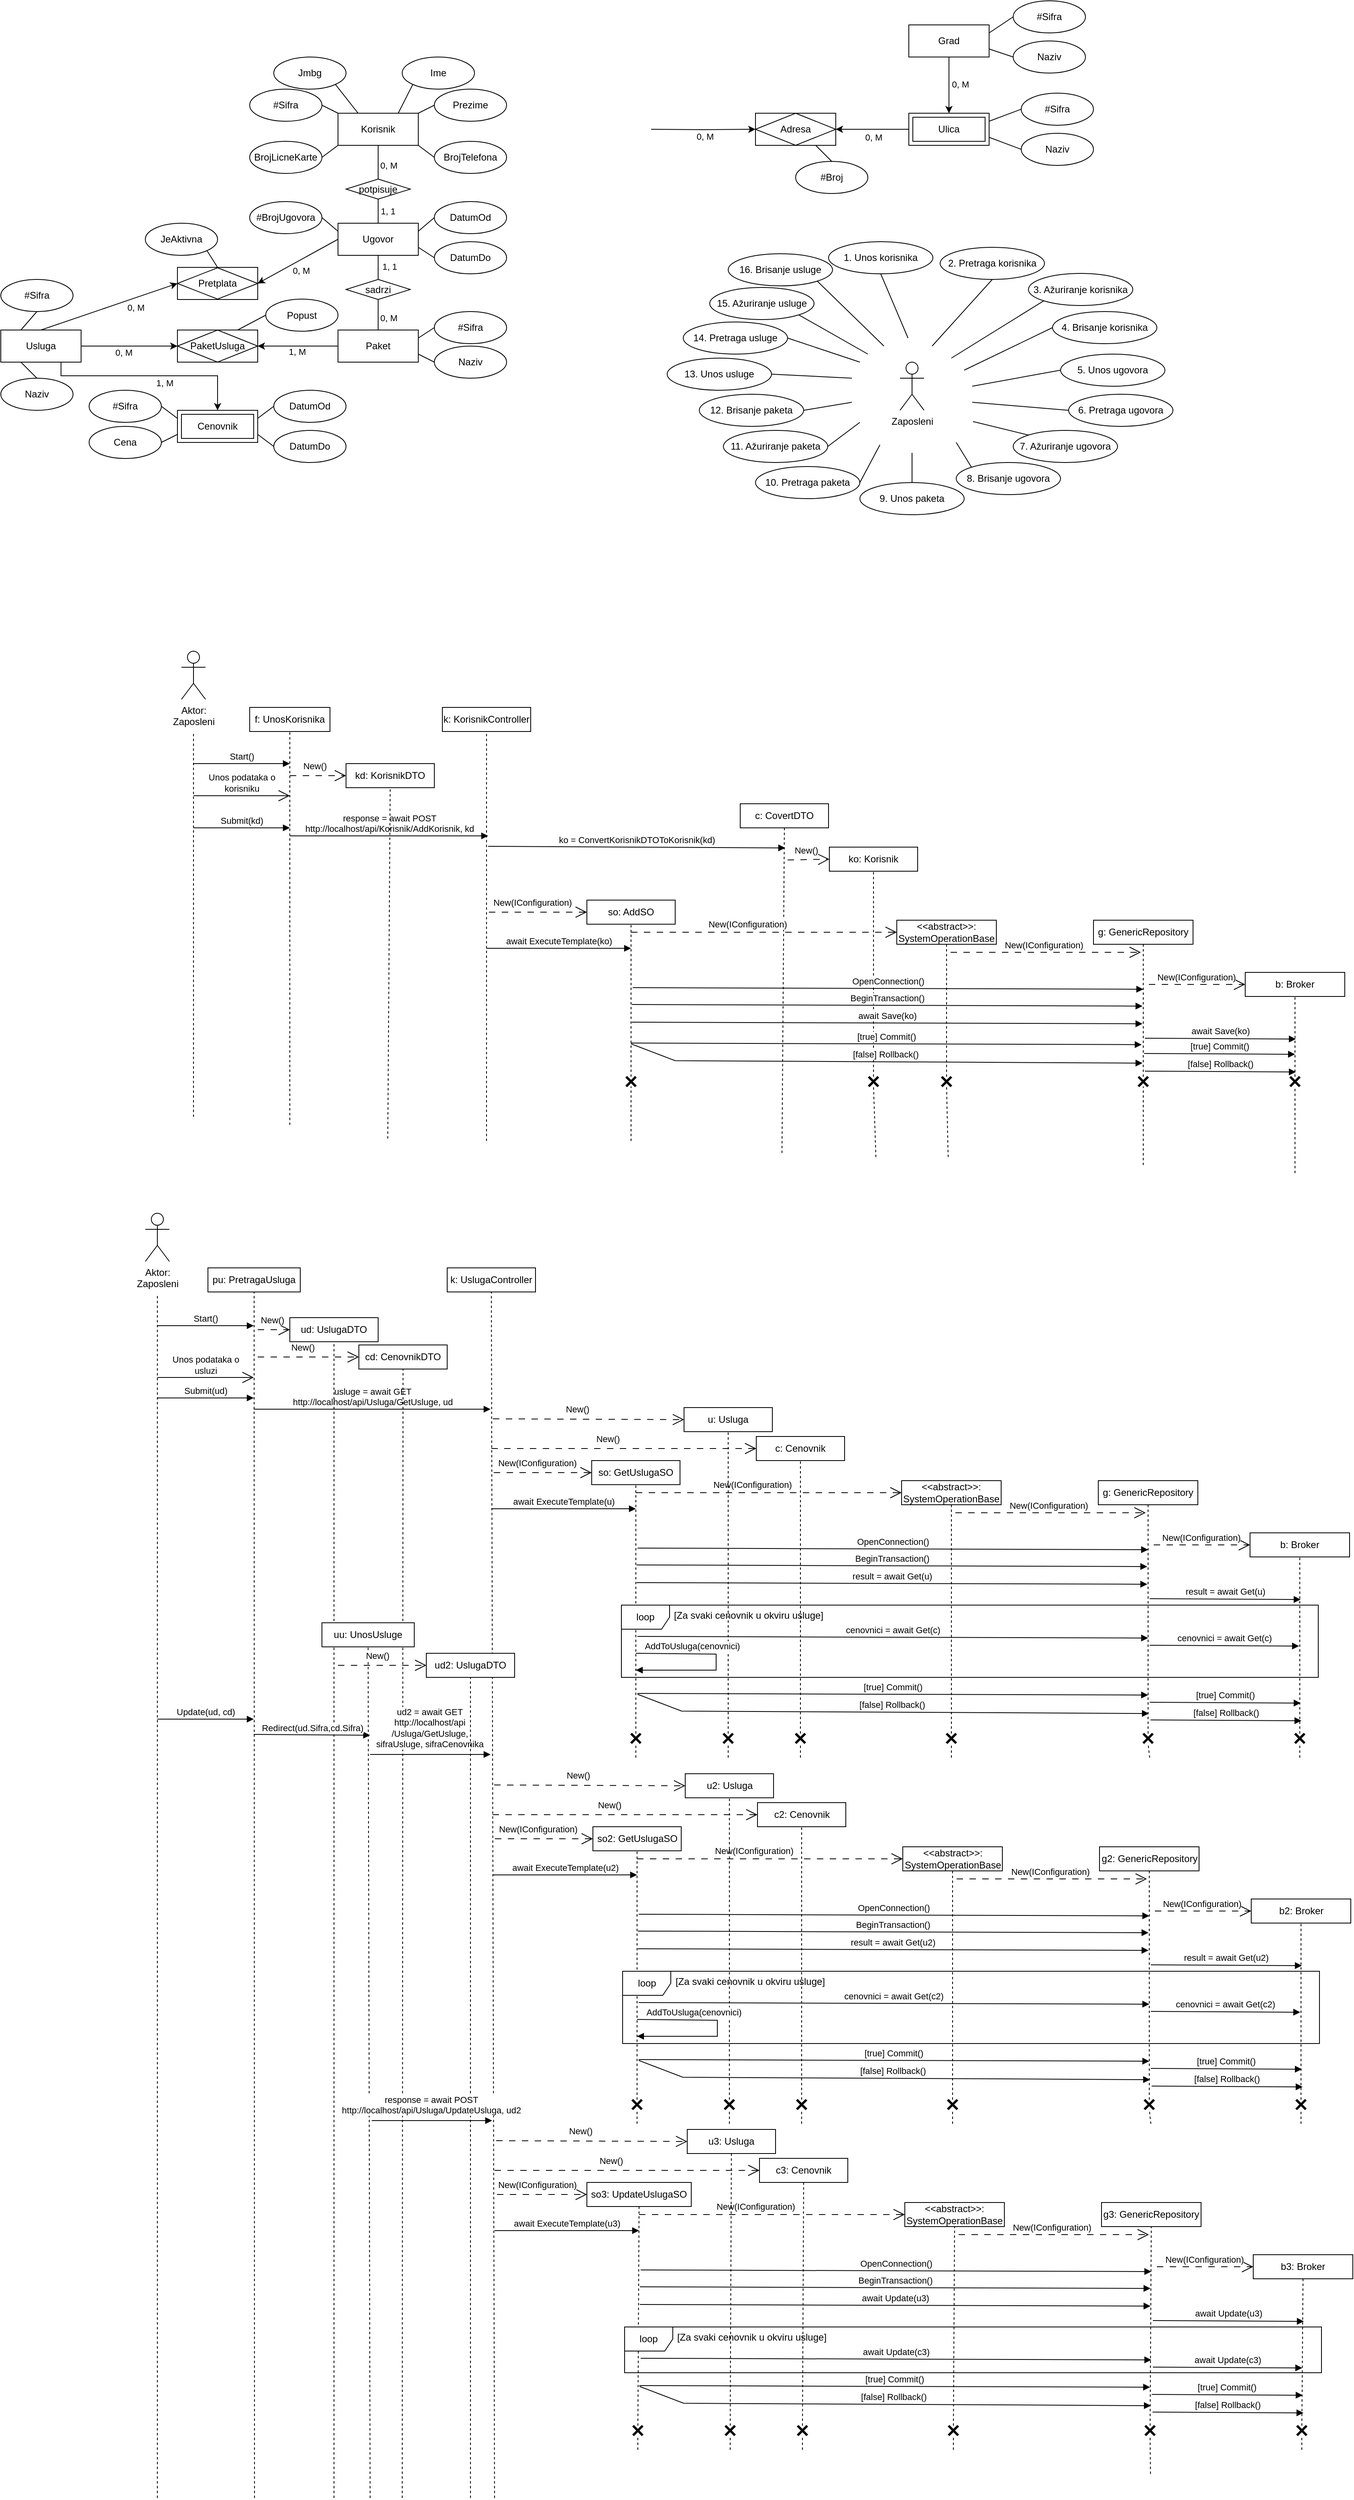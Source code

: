 <mxfile version="23.1.6" type="device">
  <diagram name="Page-1" id="QBmi6u6SIeXlYBgTohbz">
    <mxGraphModel dx="2524" dy="772" grid="1" gridSize="10" guides="1" tooltips="1" connect="1" arrows="1" fold="1" page="1" pageScale="1" pageWidth="850" pageHeight="1100" math="0" shadow="0">
      <root>
        <mxCell id="0" />
        <mxCell id="1" parent="0" />
        <mxCell id="5YlcIU9fknz7dtC7oSlG-28" style="edgeStyle=orthogonalEdgeStyle;rounded=0;orthogonalLoop=1;jettySize=auto;html=1;entryX=0;entryY=0.5;entryDx=0;entryDy=0;" parent="1" target="5YlcIU9fknz7dtC7oSlG-27" edge="1">
          <mxGeometry relative="1" as="geometry">
            <mxPoint x="750" y="330" as="sourcePoint" />
          </mxGeometry>
        </mxCell>
        <mxCell id="5YlcIU9fknz7dtC7oSlG-31" value="0, M" style="edgeLabel;html=1;align=center;verticalAlign=middle;resizable=0;points=[];" parent="5YlcIU9fknz7dtC7oSlG-28" vertex="1" connectable="0">
          <mxGeometry x="-0.173" y="-1" relative="1" as="geometry">
            <mxPoint x="13" y="7" as="offset" />
          </mxGeometry>
        </mxCell>
        <mxCell id="5YlcIU9fknz7dtC7oSlG-1" value="Korisnik" style="rounded=0;whiteSpace=wrap;html=1;" parent="1" vertex="1">
          <mxGeometry x="360" y="310" width="100" height="40" as="geometry" />
        </mxCell>
        <mxCell id="5YlcIU9fknz7dtC7oSlG-2" value="#Sifra" style="ellipse;whiteSpace=wrap;html=1;" parent="1" vertex="1">
          <mxGeometry x="250" y="280" width="90" height="40" as="geometry" />
        </mxCell>
        <mxCell id="5YlcIU9fknz7dtC7oSlG-3" value="" style="endArrow=none;html=1;rounded=0;entryX=1;entryY=0.5;entryDx=0;entryDy=0;exitX=0;exitY=0;exitDx=0;exitDy=0;" parent="1" source="5YlcIU9fknz7dtC7oSlG-1" target="5YlcIU9fknz7dtC7oSlG-2" edge="1">
          <mxGeometry width="50" height="50" relative="1" as="geometry">
            <mxPoint x="220" y="390" as="sourcePoint" />
            <mxPoint x="270" y="340" as="targetPoint" />
          </mxGeometry>
        </mxCell>
        <mxCell id="5YlcIU9fknz7dtC7oSlG-4" value="Jmbg" style="ellipse;whiteSpace=wrap;html=1;" parent="1" vertex="1">
          <mxGeometry x="280" y="240" width="90" height="40" as="geometry" />
        </mxCell>
        <mxCell id="5YlcIU9fknz7dtC7oSlG-5" value="" style="endArrow=none;html=1;rounded=0;entryX=1;entryY=1;entryDx=0;entryDy=0;exitX=0.25;exitY=0;exitDx=0;exitDy=0;" parent="1" source="5YlcIU9fknz7dtC7oSlG-1" target="5YlcIU9fknz7dtC7oSlG-4" edge="1">
          <mxGeometry width="50" height="50" relative="1" as="geometry">
            <mxPoint x="370" y="320" as="sourcePoint" />
            <mxPoint x="340" y="300" as="targetPoint" />
          </mxGeometry>
        </mxCell>
        <mxCell id="5YlcIU9fknz7dtC7oSlG-6" value="Ime" style="ellipse;whiteSpace=wrap;html=1;" parent="1" vertex="1">
          <mxGeometry x="440" y="240" width="90" height="40" as="geometry" />
        </mxCell>
        <mxCell id="5YlcIU9fknz7dtC7oSlG-7" value="" style="endArrow=none;html=1;rounded=0;entryX=0;entryY=1;entryDx=0;entryDy=0;exitX=0.75;exitY=0;exitDx=0;exitDy=0;" parent="1" source="5YlcIU9fknz7dtC7oSlG-1" target="5YlcIU9fknz7dtC7oSlG-6" edge="1">
          <mxGeometry width="50" height="50" relative="1" as="geometry">
            <mxPoint x="395" y="320" as="sourcePoint" />
            <mxPoint x="385" y="300" as="targetPoint" />
          </mxGeometry>
        </mxCell>
        <mxCell id="5YlcIU9fknz7dtC7oSlG-8" value="Prezime" style="ellipse;whiteSpace=wrap;html=1;" parent="1" vertex="1">
          <mxGeometry x="480" y="280" width="90" height="40" as="geometry" />
        </mxCell>
        <mxCell id="5YlcIU9fknz7dtC7oSlG-9" value="" style="endArrow=none;html=1;rounded=0;entryX=0;entryY=0.5;entryDx=0;entryDy=0;exitX=1;exitY=0;exitDx=0;exitDy=0;" parent="1" source="5YlcIU9fknz7dtC7oSlG-1" target="5YlcIU9fknz7dtC7oSlG-8" edge="1">
          <mxGeometry width="50" height="50" relative="1" as="geometry">
            <mxPoint x="470" y="320" as="sourcePoint" />
            <mxPoint x="485" y="300" as="targetPoint" />
          </mxGeometry>
        </mxCell>
        <mxCell id="5YlcIU9fknz7dtC7oSlG-10" value="BrojTelefona" style="ellipse;whiteSpace=wrap;html=1;" parent="1" vertex="1">
          <mxGeometry x="480" y="345" width="90" height="40" as="geometry" />
        </mxCell>
        <mxCell id="5YlcIU9fknz7dtC7oSlG-11" value="" style="endArrow=none;html=1;rounded=0;entryX=0;entryY=0.5;entryDx=0;entryDy=0;exitX=1;exitY=1;exitDx=0;exitDy=0;" parent="1" source="5YlcIU9fknz7dtC7oSlG-1" target="5YlcIU9fknz7dtC7oSlG-10" edge="1">
          <mxGeometry width="50" height="50" relative="1" as="geometry">
            <mxPoint x="470" y="330" as="sourcePoint" />
            <mxPoint x="510" y="320" as="targetPoint" />
          </mxGeometry>
        </mxCell>
        <mxCell id="5YlcIU9fknz7dtC7oSlG-24" style="edgeStyle=orthogonalEdgeStyle;rounded=0;orthogonalLoop=1;jettySize=auto;html=1;entryX=0.5;entryY=0;entryDx=0;entryDy=0;" parent="1" source="5YlcIU9fknz7dtC7oSlG-13" target="5YlcIU9fknz7dtC7oSlG-18" edge="1">
          <mxGeometry relative="1" as="geometry" />
        </mxCell>
        <mxCell id="5YlcIU9fknz7dtC7oSlG-25" value="0, M" style="edgeLabel;html=1;align=center;verticalAlign=middle;resizable=0;points=[];" parent="5YlcIU9fknz7dtC7oSlG-24" vertex="1" connectable="0">
          <mxGeometry x="-0.171" y="1" relative="1" as="geometry">
            <mxPoint x="13" y="5" as="offset" />
          </mxGeometry>
        </mxCell>
        <mxCell id="5YlcIU9fknz7dtC7oSlG-13" value="Grad" style="rounded=0;whiteSpace=wrap;html=1;" parent="1" vertex="1">
          <mxGeometry x="1071" y="200" width="100" height="40" as="geometry" />
        </mxCell>
        <mxCell id="5YlcIU9fknz7dtC7oSlG-14" value="#Sifra" style="ellipse;whiteSpace=wrap;html=1;" parent="1" vertex="1">
          <mxGeometry x="1201" y="170" width="90" height="40" as="geometry" />
        </mxCell>
        <mxCell id="5YlcIU9fknz7dtC7oSlG-15" value="" style="endArrow=none;html=1;rounded=0;entryX=0;entryY=0.5;entryDx=0;entryDy=0;exitX=1;exitY=0.25;exitDx=0;exitDy=0;" parent="1" source="5YlcIU9fknz7dtC7oSlG-13" target="5YlcIU9fknz7dtC7oSlG-14" edge="1">
          <mxGeometry width="50" height="50" relative="1" as="geometry">
            <mxPoint x="941" y="130" as="sourcePoint" />
            <mxPoint x="971" y="120" as="targetPoint" />
          </mxGeometry>
        </mxCell>
        <mxCell id="5YlcIU9fknz7dtC7oSlG-16" value="Naziv" style="ellipse;whiteSpace=wrap;html=1;" parent="1" vertex="1">
          <mxGeometry x="1201" y="220" width="90" height="40" as="geometry" />
        </mxCell>
        <mxCell id="5YlcIU9fknz7dtC7oSlG-17" value="" style="endArrow=none;html=1;rounded=0;entryX=0;entryY=0.5;entryDx=0;entryDy=0;exitX=1;exitY=0.75;exitDx=0;exitDy=0;" parent="1" source="5YlcIU9fknz7dtC7oSlG-13" target="5YlcIU9fknz7dtC7oSlG-16" edge="1">
          <mxGeometry width="50" height="50" relative="1" as="geometry">
            <mxPoint x="1181" y="220" as="sourcePoint" />
            <mxPoint x="1211" y="200" as="targetPoint" />
          </mxGeometry>
        </mxCell>
        <mxCell id="5YlcIU9fknz7dtC7oSlG-18" value="" style="rounded=0;whiteSpace=wrap;html=1;" parent="1" vertex="1">
          <mxGeometry x="1071" y="310" width="100" height="40" as="geometry" />
        </mxCell>
        <mxCell id="5YlcIU9fknz7dtC7oSlG-29" style="edgeStyle=orthogonalEdgeStyle;rounded=0;orthogonalLoop=1;jettySize=auto;html=1;entryX=1;entryY=0.5;entryDx=0;entryDy=0;exitX=0;exitY=0.5;exitDx=0;exitDy=0;" parent="1" source="5YlcIU9fknz7dtC7oSlG-18" target="5YlcIU9fknz7dtC7oSlG-27" edge="1">
          <mxGeometry relative="1" as="geometry">
            <mxPoint x="1050" y="280" as="sourcePoint" />
          </mxGeometry>
        </mxCell>
        <mxCell id="5YlcIU9fknz7dtC7oSlG-32" value="0, M" style="edgeLabel;html=1;align=center;verticalAlign=middle;resizable=0;points=[];" parent="5YlcIU9fknz7dtC7oSlG-29" vertex="1" connectable="0">
          <mxGeometry x="0.021" y="1" relative="1" as="geometry">
            <mxPoint x="2" y="9" as="offset" />
          </mxGeometry>
        </mxCell>
        <mxCell id="5YlcIU9fknz7dtC7oSlG-19" value="Ulica" style="rounded=0;whiteSpace=wrap;html=1;" parent="1" vertex="1">
          <mxGeometry x="1076" y="315" width="90" height="30" as="geometry" />
        </mxCell>
        <mxCell id="5YlcIU9fknz7dtC7oSlG-20" value="#Sifra" style="ellipse;whiteSpace=wrap;html=1;" parent="1" vertex="1">
          <mxGeometry x="1211" y="285" width="90" height="40" as="geometry" />
        </mxCell>
        <mxCell id="5YlcIU9fknz7dtC7oSlG-21" value="Naziv" style="ellipse;whiteSpace=wrap;html=1;" parent="1" vertex="1">
          <mxGeometry x="1211" y="335" width="90" height="40" as="geometry" />
        </mxCell>
        <mxCell id="5YlcIU9fknz7dtC7oSlG-22" value="" style="endArrow=none;html=1;rounded=0;entryX=0;entryY=0.5;entryDx=0;entryDy=0;exitX=1;exitY=0.25;exitDx=0;exitDy=0;" parent="1" source="5YlcIU9fknz7dtC7oSlG-18" target="5YlcIU9fknz7dtC7oSlG-20" edge="1">
          <mxGeometry width="50" height="50" relative="1" as="geometry">
            <mxPoint x="1181" y="220" as="sourcePoint" />
            <mxPoint x="1211" y="200" as="targetPoint" />
          </mxGeometry>
        </mxCell>
        <mxCell id="5YlcIU9fknz7dtC7oSlG-23" value="" style="endArrow=none;html=1;rounded=0;entryX=0;entryY=0.5;entryDx=0;entryDy=0;exitX=1;exitY=0.75;exitDx=0;exitDy=0;" parent="1" source="5YlcIU9fknz7dtC7oSlG-18" target="5YlcIU9fknz7dtC7oSlG-21" edge="1">
          <mxGeometry width="50" height="50" relative="1" as="geometry">
            <mxPoint x="1181" y="330" as="sourcePoint" />
            <mxPoint x="1221" y="315" as="targetPoint" />
          </mxGeometry>
        </mxCell>
        <mxCell id="5YlcIU9fknz7dtC7oSlG-26" value="" style="rounded=0;whiteSpace=wrap;html=1;" parent="1" vertex="1">
          <mxGeometry x="880" y="310" width="100" height="40" as="geometry" />
        </mxCell>
        <mxCell id="5YlcIU9fknz7dtC7oSlG-27" value="Adresa" style="rhombus;whiteSpace=wrap;html=1;" parent="1" vertex="1">
          <mxGeometry x="880" y="310" width="100" height="40" as="geometry" />
        </mxCell>
        <mxCell id="5YlcIU9fknz7dtC7oSlG-33" value="#Broj" style="ellipse;whiteSpace=wrap;html=1;" parent="1" vertex="1">
          <mxGeometry x="930" y="370" width="90" height="40" as="geometry" />
        </mxCell>
        <mxCell id="5YlcIU9fknz7dtC7oSlG-34" value="" style="endArrow=none;html=1;rounded=0;entryX=0.5;entryY=0;entryDx=0;entryDy=0;exitX=0.75;exitY=1;exitDx=0;exitDy=0;" parent="1" source="5YlcIU9fknz7dtC7oSlG-26" target="5YlcIU9fknz7dtC7oSlG-33" edge="1">
          <mxGeometry width="50" height="50" relative="1" as="geometry">
            <mxPoint x="1181" y="350" as="sourcePoint" />
            <mxPoint x="1221" y="365" as="targetPoint" />
          </mxGeometry>
        </mxCell>
        <mxCell id="5YlcIU9fknz7dtC7oSlG-36" value="BrojLicneKarte" style="ellipse;whiteSpace=wrap;html=1;" parent="1" vertex="1">
          <mxGeometry x="250" y="345" width="90" height="40" as="geometry" />
        </mxCell>
        <mxCell id="5YlcIU9fknz7dtC7oSlG-37" value="" style="endArrow=none;html=1;rounded=0;entryX=1;entryY=0.5;entryDx=0;entryDy=0;exitX=0;exitY=1;exitDx=0;exitDy=0;" parent="1" source="5YlcIU9fknz7dtC7oSlG-1" target="5YlcIU9fknz7dtC7oSlG-36" edge="1">
          <mxGeometry width="50" height="50" relative="1" as="geometry">
            <mxPoint x="380" y="390" as="sourcePoint" />
            <mxPoint x="350" y="310" as="targetPoint" />
          </mxGeometry>
        </mxCell>
        <mxCell id="I3yxrM1aw4gLJCHFKt5e-1" value="Ugovor" style="rounded=0;whiteSpace=wrap;html=1;" parent="1" vertex="1">
          <mxGeometry x="360" y="447" width="100" height="40" as="geometry" />
        </mxCell>
        <mxCell id="I3yxrM1aw4gLJCHFKt5e-2" value="potpisuje" style="rhombus;whiteSpace=wrap;html=1;" parent="1" vertex="1">
          <mxGeometry x="370" y="392" width="80" height="25" as="geometry" />
        </mxCell>
        <mxCell id="I3yxrM1aw4gLJCHFKt5e-3" value="" style="endArrow=none;html=1;rounded=0;entryX=0.5;entryY=1;entryDx=0;entryDy=0;exitX=0.5;exitY=0;exitDx=0;exitDy=0;" parent="1" source="I3yxrM1aw4gLJCHFKt5e-2" target="5YlcIU9fknz7dtC7oSlG-1" edge="1">
          <mxGeometry width="50" height="50" relative="1" as="geometry">
            <mxPoint x="240" y="480" as="sourcePoint" />
            <mxPoint x="290" y="430" as="targetPoint" />
          </mxGeometry>
        </mxCell>
        <mxCell id="I3yxrM1aw4gLJCHFKt5e-5" value="0, M" style="edgeLabel;html=1;align=center;verticalAlign=middle;resizable=0;points=[];" parent="I3yxrM1aw4gLJCHFKt5e-3" vertex="1" connectable="0">
          <mxGeometry x="0.16" y="-2" relative="1" as="geometry">
            <mxPoint x="11" y="7" as="offset" />
          </mxGeometry>
        </mxCell>
        <mxCell id="I3yxrM1aw4gLJCHFKt5e-4" value="" style="endArrow=none;html=1;rounded=0;entryX=0.5;entryY=1;entryDx=0;entryDy=0;exitX=0.5;exitY=0;exitDx=0;exitDy=0;" parent="1" source="I3yxrM1aw4gLJCHFKt5e-1" target="I3yxrM1aw4gLJCHFKt5e-2" edge="1">
          <mxGeometry width="50" height="50" relative="1" as="geometry">
            <mxPoint x="420" y="402" as="sourcePoint" />
            <mxPoint x="420" y="352" as="targetPoint" />
          </mxGeometry>
        </mxCell>
        <mxCell id="I3yxrM1aw4gLJCHFKt5e-6" value="1, 1" style="edgeLabel;html=1;align=center;verticalAlign=middle;resizable=0;points=[];" parent="I3yxrM1aw4gLJCHFKt5e-4" vertex="1" connectable="0">
          <mxGeometry x="0.018" y="-1" relative="1" as="geometry">
            <mxPoint x="11" as="offset" />
          </mxGeometry>
        </mxCell>
        <mxCell id="I3yxrM1aw4gLJCHFKt5e-7" value="sadrzi" style="rhombus;whiteSpace=wrap;html=1;" parent="1" vertex="1">
          <mxGeometry x="370" y="517" width="80" height="25" as="geometry" />
        </mxCell>
        <mxCell id="I3yxrM1aw4gLJCHFKt5e-8" value="" style="endArrow=none;html=1;rounded=0;entryX=0.5;entryY=1;entryDx=0;entryDy=0;exitX=0.5;exitY=0;exitDx=0;exitDy=0;" parent="1" source="I3yxrM1aw4gLJCHFKt5e-7" target="I3yxrM1aw4gLJCHFKt5e-1" edge="1">
          <mxGeometry width="50" height="50" relative="1" as="geometry">
            <mxPoint x="420" y="377" as="sourcePoint" />
            <mxPoint x="420" y="327" as="targetPoint" />
          </mxGeometry>
        </mxCell>
        <mxCell id="I3yxrM1aw4gLJCHFKt5e-9" value="1, 1" style="edgeLabel;html=1;align=center;verticalAlign=middle;resizable=0;points=[];" parent="I3yxrM1aw4gLJCHFKt5e-8" vertex="1" connectable="0">
          <mxGeometry x="0.16" y="-2" relative="1" as="geometry">
            <mxPoint x="12" y="1" as="offset" />
          </mxGeometry>
        </mxCell>
        <mxCell id="I3yxrM1aw4gLJCHFKt5e-15" style="edgeStyle=orthogonalEdgeStyle;rounded=0;orthogonalLoop=1;jettySize=auto;html=1;entryX=0.5;entryY=0;entryDx=0;entryDy=0;exitX=0.75;exitY=1;exitDx=0;exitDy=0;" parent="1" source="LtV3RP0FojAHtkL07S6U-1" target="I3yxrM1aw4gLJCHFKt5e-13" edge="1">
          <mxGeometry relative="1" as="geometry">
            <mxPoint x="130" y="590" as="targetPoint" />
            <mxPoint x="210" y="640" as="sourcePoint" />
            <Array as="points">
              <mxPoint x="15" y="637" />
              <mxPoint x="210" y="637" />
            </Array>
          </mxGeometry>
        </mxCell>
        <mxCell id="I3yxrM1aw4gLJCHFKt5e-16" value="1, M" style="edgeLabel;html=1;align=center;verticalAlign=middle;resizable=0;points=[];" parent="I3yxrM1aw4gLJCHFKt5e-15" vertex="1" connectable="0">
          <mxGeometry x="-0.35" y="1" relative="1" as="geometry">
            <mxPoint x="63" y="10" as="offset" />
          </mxGeometry>
        </mxCell>
        <mxCell id="SjEFs-Vv2jGJ2A5rtvaK-4" style="edgeStyle=orthogonalEdgeStyle;rounded=0;orthogonalLoop=1;jettySize=auto;html=1;entryX=1;entryY=0.5;entryDx=0;entryDy=0;" parent="1" source="I3yxrM1aw4gLJCHFKt5e-10" target="LtV3RP0FojAHtkL07S6U-4" edge="1">
          <mxGeometry relative="1" as="geometry" />
        </mxCell>
        <mxCell id="SjEFs-Vv2jGJ2A5rtvaK-5" value="1, M" style="edgeLabel;html=1;align=center;verticalAlign=middle;resizable=0;points=[];" parent="SjEFs-Vv2jGJ2A5rtvaK-4" vertex="1" connectable="0">
          <mxGeometry x="-0.2" relative="1" as="geometry">
            <mxPoint x="-11" y="7" as="offset" />
          </mxGeometry>
        </mxCell>
        <mxCell id="I3yxrM1aw4gLJCHFKt5e-10" value="Paket" style="rounded=0;whiteSpace=wrap;html=1;" parent="1" vertex="1">
          <mxGeometry x="360" y="580" width="100" height="40" as="geometry" />
        </mxCell>
        <mxCell id="I3yxrM1aw4gLJCHFKt5e-11" value="" style="endArrow=none;html=1;rounded=0;exitX=0.5;exitY=0;exitDx=0;exitDy=0;entryX=0.5;entryY=1;entryDx=0;entryDy=0;" parent="1" source="I3yxrM1aw4gLJCHFKt5e-10" target="I3yxrM1aw4gLJCHFKt5e-7" edge="1">
          <mxGeometry width="50" height="50" relative="1" as="geometry">
            <mxPoint x="420" y="402" as="sourcePoint" />
            <mxPoint x="390" y="550" as="targetPoint" />
          </mxGeometry>
        </mxCell>
        <mxCell id="I3yxrM1aw4gLJCHFKt5e-12" value="0, M" style="edgeLabel;html=1;align=center;verticalAlign=middle;resizable=0;points=[];" parent="I3yxrM1aw4gLJCHFKt5e-11" vertex="1" connectable="0">
          <mxGeometry x="0.16" y="-2" relative="1" as="geometry">
            <mxPoint x="11" y="7" as="offset" />
          </mxGeometry>
        </mxCell>
        <mxCell id="I3yxrM1aw4gLJCHFKt5e-13" value="" style="rounded=0;whiteSpace=wrap;html=1;" parent="1" vertex="1">
          <mxGeometry x="160" y="680" width="100" height="40" as="geometry" />
        </mxCell>
        <mxCell id="I3yxrM1aw4gLJCHFKt5e-14" value="Cenovnik" style="rounded=0;whiteSpace=wrap;html=1;" parent="1" vertex="1">
          <mxGeometry x="165" y="685" width="90" height="30" as="geometry" />
        </mxCell>
        <mxCell id="I3yxrM1aw4gLJCHFKt5e-17" value="#Sifra" style="ellipse;whiteSpace=wrap;html=1;" parent="1" vertex="1">
          <mxGeometry x="50" y="655" width="90" height="40" as="geometry" />
        </mxCell>
        <mxCell id="I3yxrM1aw4gLJCHFKt5e-20" value="Cena" style="ellipse;whiteSpace=wrap;html=1;" parent="1" vertex="1">
          <mxGeometry x="50" y="700" width="90" height="40" as="geometry" />
        </mxCell>
        <mxCell id="I3yxrM1aw4gLJCHFKt5e-21" value="" style="endArrow=none;html=1;rounded=0;exitX=1;exitY=0.5;exitDx=0;exitDy=0;entryX=0;entryY=0.25;entryDx=0;entryDy=0;" parent="1" source="I3yxrM1aw4gLJCHFKt5e-17" target="I3yxrM1aw4gLJCHFKt5e-13" edge="1">
          <mxGeometry width="50" height="50" relative="1" as="geometry">
            <mxPoint x="-50" y="700" as="sourcePoint" />
            <mxPoint x="150" y="670" as="targetPoint" />
          </mxGeometry>
        </mxCell>
        <mxCell id="I3yxrM1aw4gLJCHFKt5e-22" value="" style="endArrow=none;html=1;rounded=0;entryX=0;entryY=0.75;entryDx=0;entryDy=0;exitX=1;exitY=0.5;exitDx=0;exitDy=0;" parent="1" source="I3yxrM1aw4gLJCHFKt5e-20" target="I3yxrM1aw4gLJCHFKt5e-13" edge="1">
          <mxGeometry width="50" height="50" relative="1" as="geometry">
            <mxPoint x="137" y="731" as="sourcePoint" />
            <mxPoint x="170" y="710" as="targetPoint" />
          </mxGeometry>
        </mxCell>
        <mxCell id="I3yxrM1aw4gLJCHFKt5e-25" value="#Sifra" style="ellipse;whiteSpace=wrap;html=1;" parent="1" vertex="1">
          <mxGeometry x="480" y="557" width="90" height="40" as="geometry" />
        </mxCell>
        <mxCell id="I3yxrM1aw4gLJCHFKt5e-26" value="Naziv" style="ellipse;whiteSpace=wrap;html=1;" parent="1" vertex="1">
          <mxGeometry x="480" y="600" width="90" height="40" as="geometry" />
        </mxCell>
        <mxCell id="I3yxrM1aw4gLJCHFKt5e-27" value="" style="endArrow=none;html=1;rounded=0;exitX=1;exitY=0.25;exitDx=0;exitDy=0;entryX=0;entryY=0.5;entryDx=0;entryDy=0;" parent="1" source="I3yxrM1aw4gLJCHFKt5e-10" target="I3yxrM1aw4gLJCHFKt5e-25" edge="1">
          <mxGeometry width="50" height="50" relative="1" as="geometry">
            <mxPoint x="503" y="706" as="sourcePoint" />
            <mxPoint x="470" y="690" as="targetPoint" />
          </mxGeometry>
        </mxCell>
        <mxCell id="I3yxrM1aw4gLJCHFKt5e-28" value="" style="endArrow=none;html=1;rounded=0;exitX=1;exitY=0.75;exitDx=0;exitDy=0;entryX=0;entryY=0.5;entryDx=0;entryDy=0;" parent="1" source="I3yxrM1aw4gLJCHFKt5e-10" target="I3yxrM1aw4gLJCHFKt5e-26" edge="1">
          <mxGeometry width="50" height="50" relative="1" as="geometry">
            <mxPoint x="470" y="600" as="sourcePoint" />
            <mxPoint x="500" y="580" as="targetPoint" />
          </mxGeometry>
        </mxCell>
        <mxCell id="I3yxrM1aw4gLJCHFKt5e-29" value="#BrojUgovora" style="ellipse;whiteSpace=wrap;html=1;" parent="1" vertex="1">
          <mxGeometry x="250" y="420" width="90" height="40" as="geometry" />
        </mxCell>
        <mxCell id="I3yxrM1aw4gLJCHFKt5e-30" value="" style="endArrow=none;html=1;rounded=0;entryX=1;entryY=0.5;entryDx=0;entryDy=0;exitX=0;exitY=0.25;exitDx=0;exitDy=0;" parent="1" source="I3yxrM1aw4gLJCHFKt5e-1" target="I3yxrM1aw4gLJCHFKt5e-29" edge="1">
          <mxGeometry width="50" height="50" relative="1" as="geometry">
            <mxPoint x="370" y="600" as="sourcePoint" />
            <mxPoint x="340" y="580" as="targetPoint" />
          </mxGeometry>
        </mxCell>
        <mxCell id="I3yxrM1aw4gLJCHFKt5e-31" value="DatumOd" style="ellipse;whiteSpace=wrap;html=1;" parent="1" vertex="1">
          <mxGeometry x="480" y="420" width="90" height="40" as="geometry" />
        </mxCell>
        <mxCell id="I3yxrM1aw4gLJCHFKt5e-32" value="DatumDo" style="ellipse;whiteSpace=wrap;html=1;" parent="1" vertex="1">
          <mxGeometry x="480" y="470" width="90" height="40" as="geometry" />
        </mxCell>
        <mxCell id="I3yxrM1aw4gLJCHFKt5e-33" value="" style="endArrow=none;html=1;rounded=0;entryX=0;entryY=0.5;entryDx=0;entryDy=0;exitX=1;exitY=0.25;exitDx=0;exitDy=0;" parent="1" source="I3yxrM1aw4gLJCHFKt5e-1" target="I3yxrM1aw4gLJCHFKt5e-31" edge="1">
          <mxGeometry width="50" height="50" relative="1" as="geometry">
            <mxPoint x="370" y="467" as="sourcePoint" />
            <mxPoint x="340" y="450" as="targetPoint" />
          </mxGeometry>
        </mxCell>
        <mxCell id="I3yxrM1aw4gLJCHFKt5e-34" value="" style="endArrow=none;html=1;rounded=0;entryX=0;entryY=0.5;entryDx=0;entryDy=0;exitX=1;exitY=0.75;exitDx=0;exitDy=0;" parent="1" source="I3yxrM1aw4gLJCHFKt5e-1" target="I3yxrM1aw4gLJCHFKt5e-32" edge="1">
          <mxGeometry width="50" height="50" relative="1" as="geometry">
            <mxPoint x="470" y="467" as="sourcePoint" />
            <mxPoint x="500" y="450" as="targetPoint" />
          </mxGeometry>
        </mxCell>
        <mxCell id="I3yxrM1aw4gLJCHFKt5e-35" value="DatumOd" style="ellipse;whiteSpace=wrap;html=1;" parent="1" vertex="1">
          <mxGeometry x="280" y="655" width="90" height="40" as="geometry" />
        </mxCell>
        <mxCell id="I3yxrM1aw4gLJCHFKt5e-36" value="DatumDo" style="ellipse;whiteSpace=wrap;html=1;" parent="1" vertex="1">
          <mxGeometry x="280" y="705" width="90" height="40" as="geometry" />
        </mxCell>
        <mxCell id="I3yxrM1aw4gLJCHFKt5e-37" value="" style="endArrow=none;html=1;rounded=0;entryX=0;entryY=0.5;entryDx=0;entryDy=0;exitX=1;exitY=0.25;exitDx=0;exitDy=0;" parent="1" source="I3yxrM1aw4gLJCHFKt5e-13" target="I3yxrM1aw4gLJCHFKt5e-35" edge="1">
          <mxGeometry width="50" height="50" relative="1" as="geometry">
            <mxPoint x="265" y="692" as="sourcePoint" />
            <mxPoint x="145" y="685" as="targetPoint" />
          </mxGeometry>
        </mxCell>
        <mxCell id="I3yxrM1aw4gLJCHFKt5e-38" value="" style="endArrow=none;html=1;rounded=0;entryX=0;entryY=0.5;entryDx=0;entryDy=0;exitX=1;exitY=0.75;exitDx=0;exitDy=0;" parent="1" source="I3yxrM1aw4gLJCHFKt5e-13" target="I3yxrM1aw4gLJCHFKt5e-36" edge="1">
          <mxGeometry width="50" height="50" relative="1" as="geometry">
            <mxPoint x="265" y="712" as="sourcePoint" />
            <mxPoint x="305" y="685" as="targetPoint" />
          </mxGeometry>
        </mxCell>
        <mxCell id="I3yxrM1aw4gLJCHFKt5e-39" value="Zaposleni" style="shape=umlActor;verticalLabelPosition=bottom;verticalAlign=top;html=1;outlineConnect=0;" parent="1" vertex="1">
          <mxGeometry x="1060" y="620" width="30" height="60" as="geometry" />
        </mxCell>
        <mxCell id="I3yxrM1aw4gLJCHFKt5e-40" value="1. Unos korisnika" style="ellipse;whiteSpace=wrap;html=1;" parent="1" vertex="1">
          <mxGeometry x="971" y="470" width="130" height="40" as="geometry" />
        </mxCell>
        <mxCell id="I3yxrM1aw4gLJCHFKt5e-41" value="2. Pretraga korisnika" style="ellipse;whiteSpace=wrap;html=1;" parent="1" vertex="1">
          <mxGeometry x="1110" y="477" width="130" height="40" as="geometry" />
        </mxCell>
        <mxCell id="I3yxrM1aw4gLJCHFKt5e-42" value="3. Ažuriranje korisnika" style="ellipse;whiteSpace=wrap;html=1;" parent="1" vertex="1">
          <mxGeometry x="1220" y="509.5" width="130" height="40" as="geometry" />
        </mxCell>
        <mxCell id="I3yxrM1aw4gLJCHFKt5e-43" value="4. Brisanje korisnika" style="ellipse;whiteSpace=wrap;html=1;" parent="1" vertex="1">
          <mxGeometry x="1250" y="557" width="130" height="40" as="geometry" />
        </mxCell>
        <mxCell id="I3yxrM1aw4gLJCHFKt5e-44" value="5. Unos ugovora" style="ellipse;whiteSpace=wrap;html=1;" parent="1" vertex="1">
          <mxGeometry x="1260" y="610" width="130" height="40" as="geometry" />
        </mxCell>
        <mxCell id="I3yxrM1aw4gLJCHFKt5e-45" value="6. Pretraga ugovora" style="ellipse;whiteSpace=wrap;html=1;" parent="1" vertex="1">
          <mxGeometry x="1270" y="660" width="130" height="40" as="geometry" />
        </mxCell>
        <mxCell id="I3yxrM1aw4gLJCHFKt5e-47" value="7. Ažuriranje ugovora" style="ellipse;whiteSpace=wrap;html=1;" parent="1" vertex="1">
          <mxGeometry x="1201" y="705" width="130" height="40" as="geometry" />
        </mxCell>
        <mxCell id="I3yxrM1aw4gLJCHFKt5e-48" value="8. Brisanje ugovora" style="ellipse;whiteSpace=wrap;html=1;" parent="1" vertex="1">
          <mxGeometry x="1130" y="745" width="130" height="40" as="geometry" />
        </mxCell>
        <mxCell id="I3yxrM1aw4gLJCHFKt5e-49" value="9. Unos paketa" style="ellipse;whiteSpace=wrap;html=1;" parent="1" vertex="1">
          <mxGeometry x="1010" y="770" width="130" height="40" as="geometry" />
        </mxCell>
        <mxCell id="I3yxrM1aw4gLJCHFKt5e-50" value="10. Pretraga paketa" style="ellipse;whiteSpace=wrap;html=1;" parent="1" vertex="1">
          <mxGeometry x="880" y="750" width="130" height="40" as="geometry" />
        </mxCell>
        <mxCell id="I3yxrM1aw4gLJCHFKt5e-51" value="11. Ažuriranje paketa" style="ellipse;whiteSpace=wrap;html=1;" parent="1" vertex="1">
          <mxGeometry x="840" y="705" width="130" height="40" as="geometry" />
        </mxCell>
        <mxCell id="I3yxrM1aw4gLJCHFKt5e-52" value="12. Brisanje paketa" style="ellipse;whiteSpace=wrap;html=1;" parent="1" vertex="1">
          <mxGeometry x="810" y="660" width="130" height="40" as="geometry" />
        </mxCell>
        <mxCell id="I3yxrM1aw4gLJCHFKt5e-53" value="" style="endArrow=none;html=1;rounded=0;entryX=0.5;entryY=1;entryDx=0;entryDy=0;" parent="1" target="I3yxrM1aw4gLJCHFKt5e-40" edge="1">
          <mxGeometry width="50" height="50" relative="1" as="geometry">
            <mxPoint x="1070" y="590" as="sourcePoint" />
            <mxPoint x="780" y="540" as="targetPoint" />
          </mxGeometry>
        </mxCell>
        <mxCell id="I3yxrM1aw4gLJCHFKt5e-54" value="" style="endArrow=none;html=1;rounded=0;entryX=0.5;entryY=1;entryDx=0;entryDy=0;" parent="1" target="I3yxrM1aw4gLJCHFKt5e-41" edge="1">
          <mxGeometry width="50" height="50" relative="1" as="geometry">
            <mxPoint x="1100" y="600" as="sourcePoint" />
            <mxPoint x="1051" y="574" as="targetPoint" />
          </mxGeometry>
        </mxCell>
        <mxCell id="I3yxrM1aw4gLJCHFKt5e-55" value="" style="endArrow=none;html=1;rounded=0;entryX=0;entryY=1;entryDx=0;entryDy=0;" parent="1" target="I3yxrM1aw4gLJCHFKt5e-42" edge="1">
          <mxGeometry width="50" height="50" relative="1" as="geometry">
            <mxPoint x="1124" y="615" as="sourcePoint" />
            <mxPoint x="1146" y="580" as="targetPoint" />
          </mxGeometry>
        </mxCell>
        <mxCell id="I3yxrM1aw4gLJCHFKt5e-56" value="" style="endArrow=none;html=1;rounded=0;entryX=0;entryY=0.5;entryDx=0;entryDy=0;" parent="1" target="I3yxrM1aw4gLJCHFKt5e-43" edge="1">
          <mxGeometry width="50" height="50" relative="1" as="geometry">
            <mxPoint x="1140" y="630" as="sourcePoint" />
            <mxPoint x="1195" y="614" as="targetPoint" />
          </mxGeometry>
        </mxCell>
        <mxCell id="I3yxrM1aw4gLJCHFKt5e-57" value="" style="endArrow=none;html=1;rounded=0;entryX=0;entryY=0.5;entryDx=0;entryDy=0;" parent="1" target="I3yxrM1aw4gLJCHFKt5e-44" edge="1">
          <mxGeometry width="50" height="50" relative="1" as="geometry">
            <mxPoint x="1150" y="650" as="sourcePoint" />
            <mxPoint x="1191" y="650" as="targetPoint" />
          </mxGeometry>
        </mxCell>
        <mxCell id="I3yxrM1aw4gLJCHFKt5e-58" value="" style="endArrow=none;html=1;rounded=0;entryX=0;entryY=0.5;entryDx=0;entryDy=0;" parent="1" target="I3yxrM1aw4gLJCHFKt5e-45" edge="1">
          <mxGeometry width="50" height="50" relative="1" as="geometry">
            <mxPoint x="1150" y="670" as="sourcePoint" />
            <mxPoint x="1201" y="695" as="targetPoint" />
          </mxGeometry>
        </mxCell>
        <mxCell id="I3yxrM1aw4gLJCHFKt5e-59" value="" style="endArrow=none;html=1;rounded=0;entryX=0;entryY=0;entryDx=0;entryDy=0;" parent="1" target="I3yxrM1aw4gLJCHFKt5e-47" edge="1">
          <mxGeometry width="50" height="50" relative="1" as="geometry">
            <mxPoint x="1151" y="694" as="sourcePoint" />
            <mxPoint x="1201" y="740" as="targetPoint" />
          </mxGeometry>
        </mxCell>
        <mxCell id="I3yxrM1aw4gLJCHFKt5e-60" value="" style="endArrow=none;html=1;rounded=0;entryX=0;entryY=0;entryDx=0;entryDy=0;" parent="1" target="I3yxrM1aw4gLJCHFKt5e-48" edge="1">
          <mxGeometry width="50" height="50" relative="1" as="geometry">
            <mxPoint x="1130" y="720" as="sourcePoint" />
            <mxPoint x="1169" y="766" as="targetPoint" />
          </mxGeometry>
        </mxCell>
        <mxCell id="I3yxrM1aw4gLJCHFKt5e-61" value="" style="endArrow=none;html=1;rounded=0;entryX=0.5;entryY=0;entryDx=0;entryDy=0;" parent="1" target="I3yxrM1aw4gLJCHFKt5e-49" edge="1">
          <mxGeometry width="50" height="50" relative="1" as="geometry">
            <mxPoint x="1075" y="733" as="sourcePoint" />
            <mxPoint x="1085" y="770" as="targetPoint" />
          </mxGeometry>
        </mxCell>
        <mxCell id="I3yxrM1aw4gLJCHFKt5e-62" value="" style="endArrow=none;html=1;rounded=0;entryX=1;entryY=0.5;entryDx=0;entryDy=0;" parent="1" target="I3yxrM1aw4gLJCHFKt5e-50" edge="1">
          <mxGeometry width="50" height="50" relative="1" as="geometry">
            <mxPoint x="1035" y="723" as="sourcePoint" />
            <mxPoint x="1011" y="746" as="targetPoint" />
          </mxGeometry>
        </mxCell>
        <mxCell id="I3yxrM1aw4gLJCHFKt5e-63" value="" style="endArrow=none;html=1;rounded=0;entryX=1;entryY=0.5;entryDx=0;entryDy=0;" parent="1" target="I3yxrM1aw4gLJCHFKt5e-51" edge="1">
          <mxGeometry width="50" height="50" relative="1" as="geometry">
            <mxPoint x="1010" y="695" as="sourcePoint" />
            <mxPoint x="1000" y="710" as="targetPoint" />
          </mxGeometry>
        </mxCell>
        <mxCell id="I3yxrM1aw4gLJCHFKt5e-64" value="" style="endArrow=none;html=1;rounded=0;entryX=1;entryY=0.5;entryDx=0;entryDy=0;" parent="1" target="I3yxrM1aw4gLJCHFKt5e-52" edge="1">
          <mxGeometry width="50" height="50" relative="1" as="geometry">
            <mxPoint x="1000" y="670" as="sourcePoint" />
            <mxPoint x="1005" y="660" as="targetPoint" />
          </mxGeometry>
        </mxCell>
        <mxCell id="SjEFs-Vv2jGJ2A5rtvaK-1" style="edgeStyle=orthogonalEdgeStyle;rounded=0;orthogonalLoop=1;jettySize=auto;html=1;entryX=0;entryY=0.5;entryDx=0;entryDy=0;" parent="1" source="LtV3RP0FojAHtkL07S6U-1" target="LtV3RP0FojAHtkL07S6U-15" edge="1">
          <mxGeometry relative="1" as="geometry" />
        </mxCell>
        <mxCell id="SjEFs-Vv2jGJ2A5rtvaK-2" value="0, M" style="edgeLabel;html=1;align=center;verticalAlign=middle;resizable=0;points=[];" parent="SjEFs-Vv2jGJ2A5rtvaK-1" vertex="1" connectable="0">
          <mxGeometry x="-0.167" y="-1" relative="1" as="geometry">
            <mxPoint x="3" y="7" as="offset" />
          </mxGeometry>
        </mxCell>
        <mxCell id="LtV3RP0FojAHtkL07S6U-1" value="Usluga" style="rounded=0;whiteSpace=wrap;html=1;" parent="1" vertex="1">
          <mxGeometry x="-60" y="580" width="100" height="40" as="geometry" />
        </mxCell>
        <mxCell id="LtV3RP0FojAHtkL07S6U-8" value="" style="endArrow=none;html=1;rounded=0;entryX=0.5;entryY=0;entryDx=0;entryDy=0;exitX=0;exitY=0.5;exitDx=0;exitDy=0;strokeColor=default;endFill=0;startArrow=classic;startFill=1;" parent="1" source="LtV3RP0FojAHtkL07S6U-10" target="LtV3RP0FojAHtkL07S6U-1" edge="1">
          <mxGeometry width="50" height="50" relative="1" as="geometry">
            <mxPoint x="170" y="540" as="sourcePoint" />
            <mxPoint x="150" y="610" as="targetPoint" />
          </mxGeometry>
        </mxCell>
        <mxCell id="LtV3RP0FojAHtkL07S6U-9" value="0, M" style="edgeLabel;html=1;align=center;verticalAlign=middle;resizable=0;points=[];" parent="LtV3RP0FojAHtkL07S6U-8" vertex="1" connectable="0">
          <mxGeometry x="0.16" y="-2" relative="1" as="geometry">
            <mxPoint x="47" y="-2" as="offset" />
          </mxGeometry>
        </mxCell>
        <mxCell id="LtV3RP0FojAHtkL07S6U-11" value="" style="endArrow=classic;html=1;rounded=0;entryX=1;entryY=0.5;entryDx=0;entryDy=0;exitX=0;exitY=0.5;exitDx=0;exitDy=0;endFill=1;" parent="1" source="I3yxrM1aw4gLJCHFKt5e-1" target="LtV3RP0FojAHtkL07S6U-10" edge="1">
          <mxGeometry width="50" height="50" relative="1" as="geometry">
            <mxPoint x="210" y="528" as="sourcePoint" />
            <mxPoint x="100" y="590" as="targetPoint" />
          </mxGeometry>
        </mxCell>
        <mxCell id="LtV3RP0FojAHtkL07S6U-12" value="0, M" style="edgeLabel;html=1;align=center;verticalAlign=middle;resizable=0;points=[];" parent="LtV3RP0FojAHtkL07S6U-11" vertex="1" connectable="0">
          <mxGeometry x="0.16" y="-2" relative="1" as="geometry">
            <mxPoint x="13" y="9" as="offset" />
          </mxGeometry>
        </mxCell>
        <mxCell id="LtV3RP0FojAHtkL07S6U-13" value="" style="rounded=0;whiteSpace=wrap;html=1;" parent="1" vertex="1">
          <mxGeometry x="160" y="502" width="100" height="40" as="geometry" />
        </mxCell>
        <mxCell id="LtV3RP0FojAHtkL07S6U-10" value="Pretplata" style="rhombus;whiteSpace=wrap;html=1;" parent="1" vertex="1">
          <mxGeometry x="160" y="502.5" width="100" height="39" as="geometry" />
        </mxCell>
        <mxCell id="LtV3RP0FojAHtkL07S6U-15" value="" style="rounded=0;whiteSpace=wrap;html=1;" parent="1" vertex="1">
          <mxGeometry x="160" y="580" width="100" height="40" as="geometry" />
        </mxCell>
        <mxCell id="LtV3RP0FojAHtkL07S6U-4" value="PaketUsluga" style="rhombus;whiteSpace=wrap;html=1;" parent="1" vertex="1">
          <mxGeometry x="160" y="580" width="100" height="40" as="geometry" />
        </mxCell>
        <mxCell id="LtV3RP0FojAHtkL07S6U-16" value="#Sifra" style="ellipse;whiteSpace=wrap;html=1;" parent="1" vertex="1">
          <mxGeometry x="-60" y="517" width="90" height="40" as="geometry" />
        </mxCell>
        <mxCell id="LtV3RP0FojAHtkL07S6U-17" value="" style="endArrow=none;html=1;rounded=0;entryX=0.25;entryY=0;entryDx=0;entryDy=0;exitX=0.5;exitY=1;exitDx=0;exitDy=0;" parent="1" source="LtV3RP0FojAHtkL07S6U-16" target="LtV3RP0FojAHtkL07S6U-1" edge="1">
          <mxGeometry width="50" height="50" relative="1" as="geometry">
            <mxPoint x="370" y="600" as="sourcePoint" />
            <mxPoint x="350" y="580" as="targetPoint" />
          </mxGeometry>
        </mxCell>
        <mxCell id="LtV3RP0FojAHtkL07S6U-18" value="Naziv" style="ellipse;whiteSpace=wrap;html=1;" parent="1" vertex="1">
          <mxGeometry x="-60" y="640" width="90" height="40" as="geometry" />
        </mxCell>
        <mxCell id="LtV3RP0FojAHtkL07S6U-19" value="" style="endArrow=none;html=1;rounded=0;entryX=0.25;entryY=1;entryDx=0;entryDy=0;exitX=0.5;exitY=0;exitDx=0;exitDy=0;" parent="1" source="LtV3RP0FojAHtkL07S6U-18" target="LtV3RP0FojAHtkL07S6U-1" edge="1">
          <mxGeometry width="50" height="50" relative="1" as="geometry">
            <mxPoint x="-5" y="567" as="sourcePoint" />
            <mxPoint x="-25" y="590" as="targetPoint" />
          </mxGeometry>
        </mxCell>
        <mxCell id="LtV3RP0FojAHtkL07S6U-20" value="Popust" style="ellipse;whiteSpace=wrap;html=1;" parent="1" vertex="1">
          <mxGeometry x="270" y="541.5" width="90" height="40" as="geometry" />
        </mxCell>
        <mxCell id="LtV3RP0FojAHtkL07S6U-21" value="" style="endArrow=none;html=1;rounded=0;exitX=0;exitY=0.5;exitDx=0;exitDy=0;entryX=0.75;entryY=0;entryDx=0;entryDy=0;" parent="1" source="LtV3RP0FojAHtkL07S6U-20" target="LtV3RP0FojAHtkL07S6U-15" edge="1">
          <mxGeometry width="50" height="50" relative="1" as="geometry">
            <mxPoint x="470" y="620" as="sourcePoint" />
            <mxPoint x="490" y="630" as="targetPoint" />
          </mxGeometry>
        </mxCell>
        <mxCell id="LtV3RP0FojAHtkL07S6U-22" value="13. Unos usluge" style="ellipse;whiteSpace=wrap;html=1;" parent="1" vertex="1">
          <mxGeometry x="770" y="615" width="130" height="40" as="geometry" />
        </mxCell>
        <mxCell id="LtV3RP0FojAHtkL07S6U-23" value="14. Pretraga usluge" style="ellipse;whiteSpace=wrap;html=1;" parent="1" vertex="1">
          <mxGeometry x="790" y="570" width="130" height="40" as="geometry" />
        </mxCell>
        <mxCell id="LtV3RP0FojAHtkL07S6U-24" value="15. Ažuriranje usluge" style="ellipse;whiteSpace=wrap;html=1;" parent="1" vertex="1">
          <mxGeometry x="823" y="527" width="130" height="40" as="geometry" />
        </mxCell>
        <mxCell id="LtV3RP0FojAHtkL07S6U-25" value="16. Brisanje usluge" style="ellipse;whiteSpace=wrap;html=1;" parent="1" vertex="1">
          <mxGeometry x="846" y="485" width="130" height="40" as="geometry" />
        </mxCell>
        <mxCell id="LtV3RP0FojAHtkL07S6U-27" value="" style="endArrow=none;html=1;rounded=0;entryX=1;entryY=0.5;entryDx=0;entryDy=0;" parent="1" target="LtV3RP0FojAHtkL07S6U-22" edge="1">
          <mxGeometry width="50" height="50" relative="1" as="geometry">
            <mxPoint x="1000" y="640" as="sourcePoint" />
            <mxPoint x="950" y="690" as="targetPoint" />
          </mxGeometry>
        </mxCell>
        <mxCell id="LtV3RP0FojAHtkL07S6U-28" value="" style="endArrow=none;html=1;rounded=0;entryX=1;entryY=0.5;entryDx=0;entryDy=0;" parent="1" target="LtV3RP0FojAHtkL07S6U-23" edge="1">
          <mxGeometry width="50" height="50" relative="1" as="geometry">
            <mxPoint x="1010" y="620" as="sourcePoint" />
            <mxPoint x="900" y="645" as="targetPoint" />
          </mxGeometry>
        </mxCell>
        <mxCell id="LtV3RP0FojAHtkL07S6U-29" value="" style="endArrow=none;html=1;rounded=0;entryX=1;entryY=1;entryDx=0;entryDy=0;" parent="1" target="LtV3RP0FojAHtkL07S6U-24" edge="1">
          <mxGeometry width="50" height="50" relative="1" as="geometry">
            <mxPoint x="1020" y="610" as="sourcePoint" />
            <mxPoint x="930" y="600" as="targetPoint" />
          </mxGeometry>
        </mxCell>
        <mxCell id="LtV3RP0FojAHtkL07S6U-30" value="" style="endArrow=none;html=1;rounded=0;entryX=1;entryY=1;entryDx=0;entryDy=0;" parent="1" target="LtV3RP0FojAHtkL07S6U-25" edge="1">
          <mxGeometry width="50" height="50" relative="1" as="geometry">
            <mxPoint x="1040" y="600" as="sourcePoint" />
            <mxPoint x="944" y="571" as="targetPoint" />
          </mxGeometry>
        </mxCell>
        <mxCell id="SjEFs-Vv2jGJ2A5rtvaK-7" value="JeAktivna" style="ellipse;whiteSpace=wrap;html=1;" parent="1" vertex="1">
          <mxGeometry x="120" y="447" width="90" height="40" as="geometry" />
        </mxCell>
        <mxCell id="SjEFs-Vv2jGJ2A5rtvaK-8" value="" style="endArrow=none;html=1;rounded=0;exitX=1;exitY=1;exitDx=0;exitDy=0;entryX=0.5;entryY=0;entryDx=0;entryDy=0;" parent="1" source="SjEFs-Vv2jGJ2A5rtvaK-7" target="LtV3RP0FojAHtkL07S6U-13" edge="1">
          <mxGeometry width="50" height="50" relative="1" as="geometry">
            <mxPoint x="280" y="572" as="sourcePoint" />
            <mxPoint x="230" y="481" as="targetPoint" />
          </mxGeometry>
        </mxCell>
        <mxCell id="tucWIpWk_7kj1Bsf01eH-2" value="Aktor:&lt;br&gt;Zaposleni" style="shape=umlActor;verticalLabelPosition=bottom;verticalAlign=top;html=1;" vertex="1" parent="1">
          <mxGeometry x="165" y="980" width="30" height="60" as="geometry" />
        </mxCell>
        <mxCell id="tucWIpWk_7kj1Bsf01eH-4" value="" style="endArrow=none;dashed=1;html=1;rounded=0;" edge="1" parent="1">
          <mxGeometry width="50" height="50" relative="1" as="geometry">
            <mxPoint x="180" y="1560" as="sourcePoint" />
            <mxPoint x="180" y="1080" as="targetPoint" />
          </mxGeometry>
        </mxCell>
        <mxCell id="tucWIpWk_7kj1Bsf01eH-5" value="f: UnosKorisnika" style="html=1;whiteSpace=wrap;" vertex="1" parent="1">
          <mxGeometry x="250" y="1050" width="100" height="30" as="geometry" />
        </mxCell>
        <mxCell id="tucWIpWk_7kj1Bsf01eH-6" value="" style="endArrow=none;dashed=1;html=1;rounded=0;entryX=0.5;entryY=1;entryDx=0;entryDy=0;" edge="1" parent="1" target="tucWIpWk_7kj1Bsf01eH-5">
          <mxGeometry width="50" height="50" relative="1" as="geometry">
            <mxPoint x="300" y="1570" as="sourcePoint" />
            <mxPoint x="140" y="1090" as="targetPoint" />
          </mxGeometry>
        </mxCell>
        <mxCell id="tucWIpWk_7kj1Bsf01eH-7" value="Start()" style="html=1;verticalAlign=bottom;endArrow=block;curved=0;rounded=0;" edge="1" parent="1">
          <mxGeometry width="80" relative="1" as="geometry">
            <mxPoint x="180" y="1120" as="sourcePoint" />
            <mxPoint x="300" y="1120" as="targetPoint" />
          </mxGeometry>
        </mxCell>
        <mxCell id="tucWIpWk_7kj1Bsf01eH-8" value="Unos podataka o&lt;br&gt;korisniku" style="endArrow=open;endSize=12;html=1;rounded=0;" edge="1" parent="1">
          <mxGeometry y="16" width="160" relative="1" as="geometry">
            <mxPoint x="180" y="1160" as="sourcePoint" />
            <mxPoint x="300" y="1160" as="targetPoint" />
            <mxPoint as="offset" />
          </mxGeometry>
        </mxCell>
        <mxCell id="tucWIpWk_7kj1Bsf01eH-9" value="Submit(kd)" style="html=1;verticalAlign=bottom;endArrow=block;curved=0;rounded=0;" edge="1" parent="1">
          <mxGeometry width="80" relative="1" as="geometry">
            <mxPoint x="180" y="1200" as="sourcePoint" />
            <mxPoint x="300" y="1200" as="targetPoint" />
          </mxGeometry>
        </mxCell>
        <mxCell id="tucWIpWk_7kj1Bsf01eH-10" value="k: KorisnikController" style="html=1;whiteSpace=wrap;" vertex="1" parent="1">
          <mxGeometry x="490" y="1050" width="110" height="30" as="geometry" />
        </mxCell>
        <mxCell id="tucWIpWk_7kj1Bsf01eH-11" value="" style="endArrow=none;dashed=1;html=1;rounded=0;entryX=0.5;entryY=1;entryDx=0;entryDy=0;" edge="1" parent="1" target="tucWIpWk_7kj1Bsf01eH-10">
          <mxGeometry width="50" height="50" relative="1" as="geometry">
            <mxPoint x="545" y="1590" as="sourcePoint" />
            <mxPoint x="550" y="1090" as="targetPoint" />
          </mxGeometry>
        </mxCell>
        <mxCell id="tucWIpWk_7kj1Bsf01eH-12" value="response = await POST &lt;br&gt;http://localhost/api/Korisnik/AddKorisnik, kd" style="html=1;verticalAlign=bottom;endArrow=block;curved=0;rounded=0;" edge="1" parent="1">
          <mxGeometry x="0.004" width="80" relative="1" as="geometry">
            <mxPoint x="300" y="1210" as="sourcePoint" />
            <mxPoint x="547" y="1210" as="targetPoint" />
            <mxPoint as="offset" />
          </mxGeometry>
        </mxCell>
        <mxCell id="tucWIpWk_7kj1Bsf01eH-13" value="so: AddSO" style="html=1;whiteSpace=wrap;" vertex="1" parent="1">
          <mxGeometry x="670" y="1290" width="110" height="30" as="geometry" />
        </mxCell>
        <mxCell id="tucWIpWk_7kj1Bsf01eH-14" value="New(IConfiguration)" style="endArrow=open;endSize=12;html=1;rounded=0;entryX=0;entryY=0.5;entryDx=0;entryDy=0;dashed=1;dashPattern=8 8;" edge="1" parent="1" target="tucWIpWk_7kj1Bsf01eH-13">
          <mxGeometry x="-0.12" y="12" width="160" relative="1" as="geometry">
            <mxPoint x="548" y="1305" as="sourcePoint" />
            <mxPoint x="665" y="1222" as="targetPoint" />
            <mxPoint as="offset" />
          </mxGeometry>
        </mxCell>
        <mxCell id="tucWIpWk_7kj1Bsf01eH-15" value="" style="endArrow=none;dashed=1;html=1;rounded=0;entryX=0.5;entryY=1;entryDx=0;entryDy=0;" edge="1" parent="1" source="tucWIpWk_7kj1Bsf01eH-91" target="tucWIpWk_7kj1Bsf01eH-13">
          <mxGeometry width="50" height="50" relative="1" as="geometry">
            <mxPoint x="725" y="1590" as="sourcePoint" />
            <mxPoint x="555" y="1090" as="targetPoint" />
          </mxGeometry>
        </mxCell>
        <mxCell id="tucWIpWk_7kj1Bsf01eH-16" value="await ExecuteTemplate(ko)" style="html=1;verticalAlign=bottom;endArrow=block;curved=0;rounded=0;" edge="1" parent="1">
          <mxGeometry width="80" relative="1" as="geometry">
            <mxPoint x="545" y="1350" as="sourcePoint" />
            <mxPoint x="725" y="1350" as="targetPoint" />
          </mxGeometry>
        </mxCell>
        <mxCell id="tucWIpWk_7kj1Bsf01eH-17" value="kd: KorisnikDTO" style="html=1;whiteSpace=wrap;" vertex="1" parent="1">
          <mxGeometry x="370" y="1120" width="110" height="30" as="geometry" />
        </mxCell>
        <mxCell id="tucWIpWk_7kj1Bsf01eH-18" value="" style="endArrow=none;dashed=1;html=1;rounded=0;entryX=0.5;entryY=1;entryDx=0;entryDy=0;" edge="1" parent="1" target="tucWIpWk_7kj1Bsf01eH-17">
          <mxGeometry width="50" height="50" relative="1" as="geometry">
            <mxPoint x="422" y="1587" as="sourcePoint" />
            <mxPoint x="310" y="1090" as="targetPoint" />
          </mxGeometry>
        </mxCell>
        <mxCell id="tucWIpWk_7kj1Bsf01eH-19" value="New()" style="endArrow=open;endSize=12;html=1;rounded=0;entryX=0;entryY=0.5;entryDx=0;entryDy=0;dashed=1;dashPattern=8 8;" edge="1" parent="1" target="tucWIpWk_7kj1Bsf01eH-17">
          <mxGeometry x="-0.12" y="12" width="160" relative="1" as="geometry">
            <mxPoint x="300" y="1135" as="sourcePoint" />
            <mxPoint x="680" y="1232" as="targetPoint" />
            <mxPoint as="offset" />
          </mxGeometry>
        </mxCell>
        <mxCell id="tucWIpWk_7kj1Bsf01eH-20" value="ko: Korisnik" style="html=1;whiteSpace=wrap;" vertex="1" parent="1">
          <mxGeometry x="972" y="1224" width="110" height="30" as="geometry" />
        </mxCell>
        <mxCell id="tucWIpWk_7kj1Bsf01eH-21" value="New()" style="endArrow=open;endSize=12;html=1;rounded=0;entryX=0;entryY=0.5;entryDx=0;entryDy=0;dashed=1;dashPattern=8 8;" edge="1" parent="1" target="tucWIpWk_7kj1Bsf01eH-20">
          <mxGeometry x="-0.12" y="12" width="160" relative="1" as="geometry">
            <mxPoint x="920" y="1240" as="sourcePoint" />
            <mxPoint x="680" y="1232" as="targetPoint" />
            <mxPoint as="offset" />
          </mxGeometry>
        </mxCell>
        <mxCell id="tucWIpWk_7kj1Bsf01eH-22" value="" style="endArrow=none;dashed=1;html=1;rounded=0;entryX=0.5;entryY=1;entryDx=0;entryDy=0;" edge="1" parent="1" source="tucWIpWk_7kj1Bsf01eH-95" target="tucWIpWk_7kj1Bsf01eH-20">
          <mxGeometry width="50" height="50" relative="1" as="geometry">
            <mxPoint x="1030" y="1610" as="sourcePoint" />
            <mxPoint x="735" y="1275" as="targetPoint" />
          </mxGeometry>
        </mxCell>
        <mxCell id="tucWIpWk_7kj1Bsf01eH-23" value="c: CovertDTO" style="html=1;whiteSpace=wrap;" vertex="1" parent="1">
          <mxGeometry x="861" y="1170" width="110" height="30" as="geometry" />
        </mxCell>
        <mxCell id="tucWIpWk_7kj1Bsf01eH-24" value="" style="endArrow=none;dashed=1;html=1;rounded=0;entryX=0.5;entryY=1;entryDx=0;entryDy=0;" edge="1" parent="1" target="tucWIpWk_7kj1Bsf01eH-23">
          <mxGeometry width="50" height="50" relative="1" as="geometry">
            <mxPoint x="913" y="1605" as="sourcePoint" />
            <mxPoint x="852" y="1245" as="targetPoint" />
          </mxGeometry>
        </mxCell>
        <mxCell id="tucWIpWk_7kj1Bsf01eH-25" value="ko = ConvertKorisnikDTOToKorisnik(kd)" style="html=1;verticalAlign=bottom;endArrow=block;curved=0;rounded=0;" edge="1" parent="1">
          <mxGeometry width="80" relative="1" as="geometry">
            <mxPoint x="547" y="1223" as="sourcePoint" />
            <mxPoint x="917" y="1225" as="targetPoint" />
          </mxGeometry>
        </mxCell>
        <mxCell id="tucWIpWk_7kj1Bsf01eH-27" value="&amp;lt;&amp;lt;abstract&amp;gt;&amp;gt;: SystemOperationBase" style="html=1;whiteSpace=wrap;" vertex="1" parent="1">
          <mxGeometry x="1056" y="1315" width="124" height="30" as="geometry" />
        </mxCell>
        <mxCell id="tucWIpWk_7kj1Bsf01eH-28" value="New(IConfiguration)" style="endArrow=open;endSize=12;html=1;rounded=0;entryX=0;entryY=0.5;entryDx=0;entryDy=0;dashed=1;dashPattern=8 8;" edge="1" parent="1" target="tucWIpWk_7kj1Bsf01eH-27">
          <mxGeometry x="-0.124" y="10" width="160" relative="1" as="geometry">
            <mxPoint x="725" y="1330" as="sourcePoint" />
            <mxPoint x="930" y="1304.5" as="targetPoint" />
            <mxPoint as="offset" />
          </mxGeometry>
        </mxCell>
        <mxCell id="tucWIpWk_7kj1Bsf01eH-29" value="" style="endArrow=none;dashed=1;html=1;rounded=0;entryX=0.5;entryY=1;entryDx=0;entryDy=0;" edge="1" parent="1" source="tucWIpWk_7kj1Bsf01eH-97" target="tucWIpWk_7kj1Bsf01eH-27">
          <mxGeometry width="50" height="50" relative="1" as="geometry">
            <mxPoint x="1120" y="1610" as="sourcePoint" />
            <mxPoint x="1037" y="1264" as="targetPoint" />
          </mxGeometry>
        </mxCell>
        <mxCell id="tucWIpWk_7kj1Bsf01eH-31" value="g: GenericRepository" style="html=1;whiteSpace=wrap;" vertex="1" parent="1">
          <mxGeometry x="1301" y="1315" width="124" height="30" as="geometry" />
        </mxCell>
        <mxCell id="tucWIpWk_7kj1Bsf01eH-32" value="" style="endArrow=none;dashed=1;html=1;rounded=0;entryX=0.5;entryY=1;entryDx=0;entryDy=0;" edge="1" parent="1" source="tucWIpWk_7kj1Bsf01eH-99" target="tucWIpWk_7kj1Bsf01eH-31">
          <mxGeometry width="50" height="50" relative="1" as="geometry">
            <mxPoint x="1363" y="1620" as="sourcePoint" />
            <mxPoint x="1128" y="1355" as="targetPoint" />
          </mxGeometry>
        </mxCell>
        <mxCell id="tucWIpWk_7kj1Bsf01eH-33" value="New(IConfiguration)" style="endArrow=open;endSize=12;html=1;rounded=0;dashed=1;dashPattern=8 8;" edge="1" parent="1">
          <mxGeometry x="-0.021" y="9" width="160" relative="1" as="geometry">
            <mxPoint x="1123" y="1355" as="sourcePoint" />
            <mxPoint x="1360" y="1355" as="targetPoint" />
            <mxPoint as="offset" />
          </mxGeometry>
        </mxCell>
        <mxCell id="tucWIpWk_7kj1Bsf01eH-34" value="b: Broker" style="html=1;whiteSpace=wrap;" vertex="1" parent="1">
          <mxGeometry x="1490" y="1380" width="124" height="30" as="geometry" />
        </mxCell>
        <mxCell id="tucWIpWk_7kj1Bsf01eH-35" value="New(IConfiguration)" style="endArrow=open;endSize=12;html=1;rounded=0;dashed=1;dashPattern=8 8;entryX=0;entryY=0.5;entryDx=0;entryDy=0;" edge="1" parent="1" target="tucWIpWk_7kj1Bsf01eH-34">
          <mxGeometry x="-0.021" y="9" width="160" relative="1" as="geometry">
            <mxPoint x="1370" y="1395" as="sourcePoint" />
            <mxPoint x="1450" y="1395" as="targetPoint" />
            <mxPoint as="offset" />
          </mxGeometry>
        </mxCell>
        <mxCell id="tucWIpWk_7kj1Bsf01eH-36" value="" style="endArrow=none;dashed=1;html=1;rounded=0;entryX=0.5;entryY=1;entryDx=0;entryDy=0;" edge="1" parent="1" source="tucWIpWk_7kj1Bsf01eH-101" target="tucWIpWk_7kj1Bsf01eH-34">
          <mxGeometry width="50" height="50" relative="1" as="geometry">
            <mxPoint x="1552" y="1630" as="sourcePoint" />
            <mxPoint x="1373" y="1355" as="targetPoint" />
          </mxGeometry>
        </mxCell>
        <mxCell id="tucWIpWk_7kj1Bsf01eH-37" value="await Save(ko)" style="html=1;verticalAlign=bottom;endArrow=block;curved=0;rounded=0;" edge="1" parent="1">
          <mxGeometry width="80" relative="1" as="geometry">
            <mxPoint x="726" y="1442" as="sourcePoint" />
            <mxPoint x="1362" y="1444" as="targetPoint" />
            <mxPoint as="offset" />
          </mxGeometry>
        </mxCell>
        <mxCell id="tucWIpWk_7kj1Bsf01eH-38" value="await Save(ko)" style="html=1;verticalAlign=bottom;endArrow=block;curved=0;rounded=0;" edge="1" parent="1">
          <mxGeometry width="80" relative="1" as="geometry">
            <mxPoint x="1365" y="1462" as="sourcePoint" />
            <mxPoint x="1553" y="1463" as="targetPoint" />
          </mxGeometry>
        </mxCell>
        <mxCell id="tucWIpWk_7kj1Bsf01eH-39" value="OpenConnection()" style="html=1;verticalAlign=bottom;endArrow=block;curved=0;rounded=0;" edge="1" parent="1">
          <mxGeometry width="80" relative="1" as="geometry">
            <mxPoint x="727" y="1399" as="sourcePoint" />
            <mxPoint x="1363" y="1401" as="targetPoint" />
          </mxGeometry>
        </mxCell>
        <mxCell id="tucWIpWk_7kj1Bsf01eH-40" value="BeginTransaction()" style="html=1;verticalAlign=bottom;endArrow=block;curved=0;rounded=0;" edge="1" parent="1">
          <mxGeometry width="80" relative="1" as="geometry">
            <mxPoint x="726" y="1420" as="sourcePoint" />
            <mxPoint x="1362" y="1422" as="targetPoint" />
          </mxGeometry>
        </mxCell>
        <mxCell id="tucWIpWk_7kj1Bsf01eH-41" value="[true] Commit()" style="html=1;verticalAlign=bottom;endArrow=block;curved=0;rounded=0;" edge="1" parent="1">
          <mxGeometry width="80" relative="1" as="geometry">
            <mxPoint x="725" y="1468" as="sourcePoint" />
            <mxPoint x="1361" y="1470" as="targetPoint" />
            <mxPoint as="offset" />
          </mxGeometry>
        </mxCell>
        <mxCell id="tucWIpWk_7kj1Bsf01eH-42" value="[false] Rollback()" style="html=1;verticalAlign=bottom;endArrow=block;curved=0;rounded=0;" edge="1" parent="1">
          <mxGeometry width="80" relative="1" as="geometry">
            <mxPoint x="725" y="1469" as="sourcePoint" />
            <mxPoint x="1362" y="1493" as="targetPoint" />
            <mxPoint as="offset" />
            <Array as="points">
              <mxPoint x="780" y="1490" />
            </Array>
          </mxGeometry>
        </mxCell>
        <mxCell id="tucWIpWk_7kj1Bsf01eH-43" value="[true] Commit()" style="html=1;verticalAlign=bottom;endArrow=block;curved=0;rounded=0;" edge="1" parent="1">
          <mxGeometry width="80" relative="1" as="geometry">
            <mxPoint x="1364" y="1481" as="sourcePoint" />
            <mxPoint x="1552" y="1482" as="targetPoint" />
            <mxPoint as="offset" />
          </mxGeometry>
        </mxCell>
        <mxCell id="tucWIpWk_7kj1Bsf01eH-44" value="[false] Rollback()" style="html=1;verticalAlign=bottom;endArrow=block;curved=0;rounded=0;" edge="1" parent="1">
          <mxGeometry width="80" relative="1" as="geometry">
            <mxPoint x="1365" y="1503" as="sourcePoint" />
            <mxPoint x="1553" y="1504" as="targetPoint" />
            <mxPoint as="offset" />
          </mxGeometry>
        </mxCell>
        <mxCell id="tucWIpWk_7kj1Bsf01eH-45" value="Aktor:&lt;br&gt;Zaposleni" style="shape=umlActor;verticalLabelPosition=bottom;verticalAlign=top;html=1;" vertex="1" parent="1">
          <mxGeometry x="120" y="1680" width="30" height="60" as="geometry" />
        </mxCell>
        <mxCell id="tucWIpWk_7kj1Bsf01eH-46" value="" style="endArrow=none;dashed=1;html=1;rounded=0;" edge="1" parent="1">
          <mxGeometry width="50" height="50" relative="1" as="geometry">
            <mxPoint x="135" y="3280" as="sourcePoint" />
            <mxPoint x="135" y="1780" as="targetPoint" />
          </mxGeometry>
        </mxCell>
        <mxCell id="tucWIpWk_7kj1Bsf01eH-47" value="pu: PretragaUsluga" style="html=1;whiteSpace=wrap;" vertex="1" parent="1">
          <mxGeometry x="198" y="1748" width="115" height="30" as="geometry" />
        </mxCell>
        <mxCell id="tucWIpWk_7kj1Bsf01eH-48" value="" style="endArrow=none;dashed=1;html=1;rounded=0;entryX=0.5;entryY=1;entryDx=0;entryDy=0;" edge="1" parent="1" target="tucWIpWk_7kj1Bsf01eH-47">
          <mxGeometry width="50" height="50" relative="1" as="geometry">
            <mxPoint x="256" y="3280" as="sourcePoint" />
            <mxPoint x="95" y="1790" as="targetPoint" />
          </mxGeometry>
        </mxCell>
        <mxCell id="tucWIpWk_7kj1Bsf01eH-49" value="Start()" style="html=1;verticalAlign=bottom;endArrow=block;curved=0;rounded=0;" edge="1" parent="1">
          <mxGeometry width="80" relative="1" as="geometry">
            <mxPoint x="135" y="1820" as="sourcePoint" />
            <mxPoint x="255" y="1820" as="targetPoint" />
          </mxGeometry>
        </mxCell>
        <mxCell id="tucWIpWk_7kj1Bsf01eH-50" value="Unos podataka o&lt;br&gt;usluzi" style="endArrow=open;endSize=12;html=1;rounded=0;" edge="1" parent="1">
          <mxGeometry y="16" width="160" relative="1" as="geometry">
            <mxPoint x="135" y="1884.5" as="sourcePoint" />
            <mxPoint x="255" y="1884.5" as="targetPoint" />
            <mxPoint as="offset" />
          </mxGeometry>
        </mxCell>
        <mxCell id="tucWIpWk_7kj1Bsf01eH-51" value="Submit(ud)" style="html=1;verticalAlign=bottom;endArrow=block;curved=0;rounded=0;" edge="1" parent="1">
          <mxGeometry width="80" relative="1" as="geometry">
            <mxPoint x="135" y="1910" as="sourcePoint" />
            <mxPoint x="255" y="1910" as="targetPoint" />
          </mxGeometry>
        </mxCell>
        <mxCell id="tucWIpWk_7kj1Bsf01eH-52" value="k: UslugaController" style="html=1;whiteSpace=wrap;" vertex="1" parent="1">
          <mxGeometry x="496" y="1748" width="110" height="30" as="geometry" />
        </mxCell>
        <mxCell id="tucWIpWk_7kj1Bsf01eH-53" value="" style="endArrow=none;dashed=1;html=1;rounded=0;entryX=0.5;entryY=1;entryDx=0;entryDy=0;" edge="1" parent="1" target="tucWIpWk_7kj1Bsf01eH-52">
          <mxGeometry width="50" height="50" relative="1" as="geometry">
            <mxPoint x="555" y="3280" as="sourcePoint" />
            <mxPoint x="556" y="1788" as="targetPoint" />
          </mxGeometry>
        </mxCell>
        <mxCell id="tucWIpWk_7kj1Bsf01eH-54" value="usluge = await GET&lt;br style=&quot;border-color: var(--border-color);&quot;&gt;http://localhost/api/Usluga/GetUsluge, ud" style="html=1;verticalAlign=bottom;endArrow=block;curved=0;rounded=0;" edge="1" parent="1">
          <mxGeometry x="0.004" width="80" relative="1" as="geometry">
            <mxPoint x="255" y="1924" as="sourcePoint" />
            <mxPoint x="550" y="1924" as="targetPoint" />
            <mxPoint as="offset" />
          </mxGeometry>
        </mxCell>
        <mxCell id="tucWIpWk_7kj1Bsf01eH-55" value="so: GetUslugaSO" style="html=1;whiteSpace=wrap;" vertex="1" parent="1">
          <mxGeometry x="676" y="1988" width="110" height="30" as="geometry" />
        </mxCell>
        <mxCell id="tucWIpWk_7kj1Bsf01eH-56" value="New(IConfiguration)" style="endArrow=open;endSize=12;html=1;rounded=0;entryX=0;entryY=0.5;entryDx=0;entryDy=0;dashed=1;dashPattern=8 8;" edge="1" parent="1" target="tucWIpWk_7kj1Bsf01eH-55">
          <mxGeometry x="-0.12" y="12" width="160" relative="1" as="geometry">
            <mxPoint x="554" y="2003" as="sourcePoint" />
            <mxPoint x="671" y="1920" as="targetPoint" />
            <mxPoint as="offset" />
          </mxGeometry>
        </mxCell>
        <mxCell id="tucWIpWk_7kj1Bsf01eH-57" value="" style="endArrow=none;dashed=1;html=1;rounded=0;entryX=0.5;entryY=1;entryDx=0;entryDy=0;" edge="1" parent="1" target="tucWIpWk_7kj1Bsf01eH-55" source="tucWIpWk_7kj1Bsf01eH-109">
          <mxGeometry width="50" height="50" relative="1" as="geometry">
            <mxPoint x="731" y="2358" as="sourcePoint" />
            <mxPoint x="561" y="1788" as="targetPoint" />
          </mxGeometry>
        </mxCell>
        <mxCell id="tucWIpWk_7kj1Bsf01eH-58" value="await ExecuteTemplate(u)" style="html=1;verticalAlign=bottom;endArrow=block;curved=0;rounded=0;" edge="1" parent="1">
          <mxGeometry width="80" relative="1" as="geometry">
            <mxPoint x="551" y="2048" as="sourcePoint" />
            <mxPoint x="731" y="2048" as="targetPoint" />
            <mxPoint as="offset" />
          </mxGeometry>
        </mxCell>
        <mxCell id="tucWIpWk_7kj1Bsf01eH-59" value="ud: UslugaDTO" style="html=1;whiteSpace=wrap;" vertex="1" parent="1">
          <mxGeometry x="300" y="1810" width="110" height="30" as="geometry" />
        </mxCell>
        <mxCell id="tucWIpWk_7kj1Bsf01eH-60" value="" style="endArrow=none;dashed=1;html=1;rounded=0;entryX=0.5;entryY=1;entryDx=0;entryDy=0;" edge="1" parent="1" target="tucWIpWk_7kj1Bsf01eH-59">
          <mxGeometry width="50" height="50" relative="1" as="geometry">
            <mxPoint x="355" y="3280" as="sourcePoint" />
            <mxPoint x="265" y="1790" as="targetPoint" />
          </mxGeometry>
        </mxCell>
        <mxCell id="tucWIpWk_7kj1Bsf01eH-61" value="New()" style="endArrow=open;endSize=12;html=1;rounded=0;entryX=0;entryY=0.5;entryDx=0;entryDy=0;dashed=1;dashPattern=8 8;" edge="1" parent="1" target="tucWIpWk_7kj1Bsf01eH-59">
          <mxGeometry x="-0.12" y="12" width="160" relative="1" as="geometry">
            <mxPoint x="260" y="1825" as="sourcePoint" />
            <mxPoint x="635" y="1932" as="targetPoint" />
            <mxPoint as="offset" />
          </mxGeometry>
        </mxCell>
        <mxCell id="tucWIpWk_7kj1Bsf01eH-62" value="c: Cenovnik" style="html=1;whiteSpace=wrap;" vertex="1" parent="1">
          <mxGeometry x="881" y="1958" width="110" height="30" as="geometry" />
        </mxCell>
        <mxCell id="tucWIpWk_7kj1Bsf01eH-63" value="New()" style="endArrow=open;endSize=12;html=1;rounded=0;entryX=0;entryY=0.5;entryDx=0;entryDy=0;dashed=1;dashPattern=8 8;" edge="1" parent="1" target="tucWIpWk_7kj1Bsf01eH-88">
          <mxGeometry x="-0.12" y="12" width="160" relative="1" as="geometry">
            <mxPoint x="553" y="1936" as="sourcePoint" />
            <mxPoint x="605" y="1935" as="targetPoint" />
            <mxPoint as="offset" />
          </mxGeometry>
        </mxCell>
        <mxCell id="tucWIpWk_7kj1Bsf01eH-64" value="" style="endArrow=none;dashed=1;html=1;rounded=0;entryX=0.5;entryY=1;entryDx=0;entryDy=0;" edge="1" parent="1" target="tucWIpWk_7kj1Bsf01eH-62" source="tucWIpWk_7kj1Bsf01eH-113">
          <mxGeometry width="50" height="50" relative="1" as="geometry">
            <mxPoint x="936" y="2358" as="sourcePoint" />
            <mxPoint x="741" y="1973" as="targetPoint" />
          </mxGeometry>
        </mxCell>
        <mxCell id="tucWIpWk_7kj1Bsf01eH-68" value="&amp;lt;&amp;lt;abstract&amp;gt;&amp;gt;: SystemOperationBase" style="html=1;whiteSpace=wrap;" vertex="1" parent="1">
          <mxGeometry x="1062" y="2013" width="124" height="30" as="geometry" />
        </mxCell>
        <mxCell id="tucWIpWk_7kj1Bsf01eH-69" value="New(IConfiguration)" style="endArrow=open;endSize=12;html=1;rounded=0;entryX=0;entryY=0.5;entryDx=0;entryDy=0;dashed=1;dashPattern=8 8;" edge="1" parent="1" target="tucWIpWk_7kj1Bsf01eH-68">
          <mxGeometry x="-0.124" y="10" width="160" relative="1" as="geometry">
            <mxPoint x="731" y="2028" as="sourcePoint" />
            <mxPoint x="936" y="2002.5" as="targetPoint" />
            <mxPoint as="offset" />
          </mxGeometry>
        </mxCell>
        <mxCell id="tucWIpWk_7kj1Bsf01eH-70" value="" style="endArrow=none;dashed=1;html=1;rounded=0;entryX=0.5;entryY=1;entryDx=0;entryDy=0;" edge="1" parent="1" target="tucWIpWk_7kj1Bsf01eH-68" source="tucWIpWk_7kj1Bsf01eH-115">
          <mxGeometry width="50" height="50" relative="1" as="geometry">
            <mxPoint x="1124" y="2358" as="sourcePoint" />
            <mxPoint x="1043" y="1962" as="targetPoint" />
          </mxGeometry>
        </mxCell>
        <mxCell id="tucWIpWk_7kj1Bsf01eH-71" value="g: GenericRepository" style="html=1;whiteSpace=wrap;" vertex="1" parent="1">
          <mxGeometry x="1307" y="2013" width="124" height="30" as="geometry" />
        </mxCell>
        <mxCell id="tucWIpWk_7kj1Bsf01eH-72" value="" style="endArrow=none;dashed=1;html=1;rounded=0;entryX=0.5;entryY=1;entryDx=0;entryDy=0;" edge="1" parent="1" target="tucWIpWk_7kj1Bsf01eH-71" source="tucWIpWk_7kj1Bsf01eH-117">
          <mxGeometry width="50" height="50" relative="1" as="geometry">
            <mxPoint x="1371" y="2358" as="sourcePoint" />
            <mxPoint x="1134" y="2053" as="targetPoint" />
          </mxGeometry>
        </mxCell>
        <mxCell id="tucWIpWk_7kj1Bsf01eH-73" value="New(IConfiguration)" style="endArrow=open;endSize=12;html=1;rounded=0;dashed=1;dashPattern=8 8;" edge="1" parent="1">
          <mxGeometry x="-0.021" y="9" width="160" relative="1" as="geometry">
            <mxPoint x="1129" y="2053" as="sourcePoint" />
            <mxPoint x="1366" y="2053" as="targetPoint" />
            <mxPoint as="offset" />
          </mxGeometry>
        </mxCell>
        <mxCell id="tucWIpWk_7kj1Bsf01eH-74" value="b: Broker" style="html=1;whiteSpace=wrap;" vertex="1" parent="1">
          <mxGeometry x="1496" y="2078" width="124" height="30" as="geometry" />
        </mxCell>
        <mxCell id="tucWIpWk_7kj1Bsf01eH-75" value="New(IConfiguration)" style="endArrow=open;endSize=12;html=1;rounded=0;dashed=1;dashPattern=8 8;entryX=0;entryY=0.5;entryDx=0;entryDy=0;" edge="1" parent="1" target="tucWIpWk_7kj1Bsf01eH-74">
          <mxGeometry x="-0.021" y="9" width="160" relative="1" as="geometry">
            <mxPoint x="1376" y="2093" as="sourcePoint" />
            <mxPoint x="1456" y="2093" as="targetPoint" />
            <mxPoint as="offset" />
          </mxGeometry>
        </mxCell>
        <mxCell id="tucWIpWk_7kj1Bsf01eH-76" value="" style="endArrow=none;dashed=1;html=1;rounded=0;entryX=0.5;entryY=1;entryDx=0;entryDy=0;" edge="1" parent="1" target="tucWIpWk_7kj1Bsf01eH-74" source="tucWIpWk_7kj1Bsf01eH-119">
          <mxGeometry width="50" height="50" relative="1" as="geometry">
            <mxPoint x="1558" y="2358" as="sourcePoint" />
            <mxPoint x="1379" y="2053" as="targetPoint" />
          </mxGeometry>
        </mxCell>
        <mxCell id="tucWIpWk_7kj1Bsf01eH-77" value="result = await Get(u)" style="html=1;verticalAlign=bottom;endArrow=block;curved=0;rounded=0;" edge="1" parent="1">
          <mxGeometry width="80" relative="1" as="geometry">
            <mxPoint x="732" y="2140" as="sourcePoint" />
            <mxPoint x="1368" y="2142" as="targetPoint" />
            <mxPoint as="offset" />
          </mxGeometry>
        </mxCell>
        <mxCell id="tucWIpWk_7kj1Bsf01eH-78" value="result&amp;nbsp;= await Get(u)" style="html=1;verticalAlign=bottom;endArrow=block;curved=0;rounded=0;" edge="1" parent="1">
          <mxGeometry width="80" relative="1" as="geometry">
            <mxPoint x="1371" y="2160" as="sourcePoint" />
            <mxPoint x="1559" y="2161" as="targetPoint" />
          </mxGeometry>
        </mxCell>
        <mxCell id="tucWIpWk_7kj1Bsf01eH-79" value="OpenConnection()" style="html=1;verticalAlign=bottom;endArrow=block;curved=0;rounded=0;" edge="1" parent="1">
          <mxGeometry width="80" relative="1" as="geometry">
            <mxPoint x="733" y="2097" as="sourcePoint" />
            <mxPoint x="1369" y="2099" as="targetPoint" />
          </mxGeometry>
        </mxCell>
        <mxCell id="tucWIpWk_7kj1Bsf01eH-80" value="BeginTransaction()" style="html=1;verticalAlign=bottom;endArrow=block;curved=0;rounded=0;" edge="1" parent="1">
          <mxGeometry width="80" relative="1" as="geometry">
            <mxPoint x="732" y="2118" as="sourcePoint" />
            <mxPoint x="1368" y="2120" as="targetPoint" />
          </mxGeometry>
        </mxCell>
        <mxCell id="tucWIpWk_7kj1Bsf01eH-81" value="[true] Commit()" style="html=1;verticalAlign=bottom;endArrow=block;curved=0;rounded=0;" edge="1" parent="1">
          <mxGeometry width="80" relative="1" as="geometry">
            <mxPoint x="733" y="2278" as="sourcePoint" />
            <mxPoint x="1369" y="2280" as="targetPoint" />
            <mxPoint as="offset" />
          </mxGeometry>
        </mxCell>
        <mxCell id="tucWIpWk_7kj1Bsf01eH-82" value="[false] Rollback()" style="html=1;verticalAlign=bottom;endArrow=block;curved=0;rounded=0;" edge="1" parent="1">
          <mxGeometry width="80" relative="1" as="geometry">
            <mxPoint x="733" y="2279" as="sourcePoint" />
            <mxPoint x="1370" y="2303" as="targetPoint" />
            <mxPoint as="offset" />
            <Array as="points">
              <mxPoint x="788" y="2300" />
            </Array>
          </mxGeometry>
        </mxCell>
        <mxCell id="tucWIpWk_7kj1Bsf01eH-83" value="[true] Commit()" style="html=1;verticalAlign=bottom;endArrow=block;curved=0;rounded=0;" edge="1" parent="1">
          <mxGeometry width="80" relative="1" as="geometry">
            <mxPoint x="1371" y="2289" as="sourcePoint" />
            <mxPoint x="1559" y="2290" as="targetPoint" />
            <mxPoint as="offset" />
          </mxGeometry>
        </mxCell>
        <mxCell id="tucWIpWk_7kj1Bsf01eH-84" value="[false] Rollback()" style="html=1;verticalAlign=bottom;endArrow=block;curved=0;rounded=0;" edge="1" parent="1">
          <mxGeometry width="80" relative="1" as="geometry">
            <mxPoint x="1372" y="2311" as="sourcePoint" />
            <mxPoint x="1560" y="2312" as="targetPoint" />
            <mxPoint as="offset" />
          </mxGeometry>
        </mxCell>
        <mxCell id="tucWIpWk_7kj1Bsf01eH-85" value="cd: CenovnikDTO" style="html=1;whiteSpace=wrap;" vertex="1" parent="1">
          <mxGeometry x="386" y="1844" width="110" height="30" as="geometry" />
        </mxCell>
        <mxCell id="tucWIpWk_7kj1Bsf01eH-86" value="" style="endArrow=none;dashed=1;html=1;rounded=0;entryX=0.5;entryY=1;entryDx=0;entryDy=0;" edge="1" parent="1" target="tucWIpWk_7kj1Bsf01eH-85">
          <mxGeometry width="50" height="50" relative="1" as="geometry">
            <mxPoint x="440" y="3280" as="sourcePoint" />
            <mxPoint x="365" y="1850" as="targetPoint" />
          </mxGeometry>
        </mxCell>
        <mxCell id="tucWIpWk_7kj1Bsf01eH-87" value="New()" style="endArrow=open;endSize=12;html=1;rounded=0;entryX=0;entryY=0.5;entryDx=0;entryDy=0;dashed=1;dashPattern=8 8;" edge="1" parent="1" target="tucWIpWk_7kj1Bsf01eH-85">
          <mxGeometry x="-0.12" y="12" width="160" relative="1" as="geometry">
            <mxPoint x="260" y="1859" as="sourcePoint" />
            <mxPoint x="310" y="1835" as="targetPoint" />
            <mxPoint as="offset" />
          </mxGeometry>
        </mxCell>
        <mxCell id="tucWIpWk_7kj1Bsf01eH-88" value="u: Usluga" style="html=1;whiteSpace=wrap;" vertex="1" parent="1">
          <mxGeometry x="791" y="1922" width="110" height="30" as="geometry" />
        </mxCell>
        <mxCell id="tucWIpWk_7kj1Bsf01eH-89" value="" style="endArrow=none;dashed=1;html=1;rounded=0;entryX=0.5;entryY=1;entryDx=0;entryDy=0;" edge="1" parent="1" source="tucWIpWk_7kj1Bsf01eH-111" target="tucWIpWk_7kj1Bsf01eH-88">
          <mxGeometry width="50" height="50" relative="1" as="geometry">
            <mxPoint x="846" y="2358" as="sourcePoint" />
            <mxPoint x="1043" y="1962" as="targetPoint" />
          </mxGeometry>
        </mxCell>
        <mxCell id="tucWIpWk_7kj1Bsf01eH-90" value="New()" style="endArrow=open;endSize=12;html=1;rounded=0;entryX=0;entryY=0.5;entryDx=0;entryDy=0;dashed=1;dashPattern=8 8;" edge="1" parent="1" target="tucWIpWk_7kj1Bsf01eH-62">
          <mxGeometry x="-0.12" y="12" width="160" relative="1" as="geometry">
            <mxPoint x="551" y="1973" as="sourcePoint" />
            <mxPoint x="801" y="1947" as="targetPoint" />
            <mxPoint as="offset" />
          </mxGeometry>
        </mxCell>
        <mxCell id="tucWIpWk_7kj1Bsf01eH-92" value="" style="endArrow=none;dashed=1;html=1;rounded=0;entryX=0.5;entryY=1;entryDx=0;entryDy=0;" edge="1" parent="1" target="tucWIpWk_7kj1Bsf01eH-91">
          <mxGeometry width="50" height="50" relative="1" as="geometry">
            <mxPoint x="725" y="1590" as="sourcePoint" />
            <mxPoint x="725" y="1320" as="targetPoint" />
          </mxGeometry>
        </mxCell>
        <mxCell id="tucWIpWk_7kj1Bsf01eH-91" value="" style="shape=umlDestroy;whiteSpace=wrap;html=1;strokeWidth=3;targetShapes=umlLifeline;" vertex="1" parent="1">
          <mxGeometry x="719" y="1510" width="12" height="12" as="geometry" />
        </mxCell>
        <mxCell id="tucWIpWk_7kj1Bsf01eH-96" value="" style="endArrow=none;dashed=1;html=1;rounded=0;entryX=0.5;entryY=1;entryDx=0;entryDy=0;" edge="1" parent="1" target="tucWIpWk_7kj1Bsf01eH-95">
          <mxGeometry width="50" height="50" relative="1" as="geometry">
            <mxPoint x="1030" y="1610" as="sourcePoint" />
            <mxPoint x="1027" y="1254" as="targetPoint" />
          </mxGeometry>
        </mxCell>
        <mxCell id="tucWIpWk_7kj1Bsf01eH-95" value="" style="shape=umlDestroy;whiteSpace=wrap;html=1;strokeWidth=3;targetShapes=umlLifeline;" vertex="1" parent="1">
          <mxGeometry x="1021" y="1510" width="12" height="12" as="geometry" />
        </mxCell>
        <mxCell id="tucWIpWk_7kj1Bsf01eH-98" value="" style="endArrow=none;dashed=1;html=1;rounded=0;entryX=0.5;entryY=1;entryDx=0;entryDy=0;" edge="1" parent="1" target="tucWIpWk_7kj1Bsf01eH-97">
          <mxGeometry width="50" height="50" relative="1" as="geometry">
            <mxPoint x="1120" y="1610" as="sourcePoint" />
            <mxPoint x="1118" y="1345" as="targetPoint" />
          </mxGeometry>
        </mxCell>
        <mxCell id="tucWIpWk_7kj1Bsf01eH-97" value="" style="shape=umlDestroy;whiteSpace=wrap;html=1;strokeWidth=3;targetShapes=umlLifeline;" vertex="1" parent="1">
          <mxGeometry x="1112" y="1510" width="12" height="12" as="geometry" />
        </mxCell>
        <mxCell id="tucWIpWk_7kj1Bsf01eH-100" value="" style="endArrow=none;dashed=1;html=1;rounded=0;entryX=0.5;entryY=1;entryDx=0;entryDy=0;" edge="1" parent="1" target="tucWIpWk_7kj1Bsf01eH-99">
          <mxGeometry width="50" height="50" relative="1" as="geometry">
            <mxPoint x="1363" y="1620" as="sourcePoint" />
            <mxPoint x="1363" y="1345" as="targetPoint" />
          </mxGeometry>
        </mxCell>
        <mxCell id="tucWIpWk_7kj1Bsf01eH-99" value="" style="shape=umlDestroy;whiteSpace=wrap;html=1;strokeWidth=3;targetShapes=umlLifeline;" vertex="1" parent="1">
          <mxGeometry x="1357" y="1510" width="12" height="12" as="geometry" />
        </mxCell>
        <mxCell id="tucWIpWk_7kj1Bsf01eH-102" value="" style="endArrow=none;dashed=1;html=1;rounded=0;entryX=0.5;entryY=1;entryDx=0;entryDy=0;" edge="1" parent="1" target="tucWIpWk_7kj1Bsf01eH-101">
          <mxGeometry width="50" height="50" relative="1" as="geometry">
            <mxPoint x="1552" y="1630" as="sourcePoint" />
            <mxPoint x="1552" y="1410" as="targetPoint" />
          </mxGeometry>
        </mxCell>
        <mxCell id="tucWIpWk_7kj1Bsf01eH-101" value="" style="shape=umlDestroy;whiteSpace=wrap;html=1;strokeWidth=3;targetShapes=umlLifeline;" vertex="1" parent="1">
          <mxGeometry x="1546" y="1510" width="12" height="12" as="geometry" />
        </mxCell>
        <mxCell id="tucWIpWk_7kj1Bsf01eH-103" value="loop" style="shape=umlFrame;whiteSpace=wrap;html=1;pointerEvents=0;" vertex="1" parent="1">
          <mxGeometry x="713" y="2168" width="868" height="90" as="geometry" />
        </mxCell>
        <mxCell id="tucWIpWk_7kj1Bsf01eH-104" value="[Za svaki cenovnik u okviru usluge]" style="text;html=1;align=center;verticalAlign=middle;resizable=0;points=[];autosize=1;strokeColor=none;fillColor=none;" vertex="1" parent="1">
          <mxGeometry x="766" y="2166" width="210" height="30" as="geometry" />
        </mxCell>
        <mxCell id="tucWIpWk_7kj1Bsf01eH-105" value="cenovnici = await Get(c)" style="html=1;verticalAlign=bottom;endArrow=block;curved=0;rounded=0;" edge="1" parent="1">
          <mxGeometry width="80" relative="1" as="geometry">
            <mxPoint x="733" y="2207" as="sourcePoint" />
            <mxPoint x="1369" y="2209" as="targetPoint" />
            <mxPoint as="offset" />
          </mxGeometry>
        </mxCell>
        <mxCell id="tucWIpWk_7kj1Bsf01eH-106" value="cenovnici = await Get(c)" style="html=1;verticalAlign=bottom;endArrow=block;curved=0;rounded=0;" edge="1" parent="1">
          <mxGeometry width="80" relative="1" as="geometry">
            <mxPoint x="1371" y="2218" as="sourcePoint" />
            <mxPoint x="1557" y="2219" as="targetPoint" />
            <mxPoint as="offset" />
          </mxGeometry>
        </mxCell>
        <mxCell id="tucWIpWk_7kj1Bsf01eH-107" value="AddToUsluga(cenovnici)" style="html=1;verticalAlign=bottom;endArrow=block;curved=0;rounded=0;" edge="1" parent="1">
          <mxGeometry x="-0.364" y="1" width="80" relative="1" as="geometry">
            <mxPoint x="731" y="2228" as="sourcePoint" />
            <mxPoint x="731" y="2249" as="targetPoint" />
            <mxPoint as="offset" />
            <Array as="points">
              <mxPoint x="831" y="2229" />
              <mxPoint x="831" y="2249" />
            </Array>
          </mxGeometry>
        </mxCell>
        <mxCell id="tucWIpWk_7kj1Bsf01eH-110" value="" style="endArrow=none;dashed=1;html=1;rounded=0;entryX=0.5;entryY=1;entryDx=0;entryDy=0;" edge="1" parent="1" target="tucWIpWk_7kj1Bsf01eH-109">
          <mxGeometry width="50" height="50" relative="1" as="geometry">
            <mxPoint x="731" y="2358" as="sourcePoint" />
            <mxPoint x="731" y="2018" as="targetPoint" />
          </mxGeometry>
        </mxCell>
        <mxCell id="tucWIpWk_7kj1Bsf01eH-109" value="" style="shape=umlDestroy;whiteSpace=wrap;html=1;strokeWidth=3;targetShapes=umlLifeline;" vertex="1" parent="1">
          <mxGeometry x="725" y="2328" width="12" height="12" as="geometry" />
        </mxCell>
        <mxCell id="tucWIpWk_7kj1Bsf01eH-112" value="" style="endArrow=none;dashed=1;html=1;rounded=0;entryX=0.5;entryY=1;entryDx=0;entryDy=0;" edge="1" parent="1" target="tucWIpWk_7kj1Bsf01eH-111">
          <mxGeometry width="50" height="50" relative="1" as="geometry">
            <mxPoint x="846" y="2358" as="sourcePoint" />
            <mxPoint x="846" y="1952" as="targetPoint" />
          </mxGeometry>
        </mxCell>
        <mxCell id="tucWIpWk_7kj1Bsf01eH-111" value="" style="shape=umlDestroy;whiteSpace=wrap;html=1;strokeWidth=3;targetShapes=umlLifeline;" vertex="1" parent="1">
          <mxGeometry x="840" y="2328" width="12" height="12" as="geometry" />
        </mxCell>
        <mxCell id="tucWIpWk_7kj1Bsf01eH-114" value="" style="endArrow=none;dashed=1;html=1;rounded=0;entryX=0.5;entryY=1;entryDx=0;entryDy=0;" edge="1" parent="1" target="tucWIpWk_7kj1Bsf01eH-113">
          <mxGeometry width="50" height="50" relative="1" as="geometry">
            <mxPoint x="936" y="2358" as="sourcePoint" />
            <mxPoint x="936" y="1988" as="targetPoint" />
          </mxGeometry>
        </mxCell>
        <mxCell id="tucWIpWk_7kj1Bsf01eH-113" value="" style="shape=umlDestroy;whiteSpace=wrap;html=1;strokeWidth=3;targetShapes=umlLifeline;" vertex="1" parent="1">
          <mxGeometry x="930" y="2328" width="12" height="12" as="geometry" />
        </mxCell>
        <mxCell id="tucWIpWk_7kj1Bsf01eH-116" value="" style="endArrow=none;dashed=1;html=1;rounded=0;entryX=0.5;entryY=1;entryDx=0;entryDy=0;" edge="1" parent="1" target="tucWIpWk_7kj1Bsf01eH-115">
          <mxGeometry width="50" height="50" relative="1" as="geometry">
            <mxPoint x="1124" y="2358" as="sourcePoint" />
            <mxPoint x="1124" y="2043" as="targetPoint" />
          </mxGeometry>
        </mxCell>
        <mxCell id="tucWIpWk_7kj1Bsf01eH-115" value="" style="shape=umlDestroy;whiteSpace=wrap;html=1;strokeWidth=3;targetShapes=umlLifeline;" vertex="1" parent="1">
          <mxGeometry x="1118" y="2328" width="12" height="12" as="geometry" />
        </mxCell>
        <mxCell id="tucWIpWk_7kj1Bsf01eH-118" value="" style="endArrow=none;dashed=1;html=1;rounded=0;entryX=0.5;entryY=1;entryDx=0;entryDy=0;" edge="1" parent="1" target="tucWIpWk_7kj1Bsf01eH-117">
          <mxGeometry width="50" height="50" relative="1" as="geometry">
            <mxPoint x="1371" y="2358" as="sourcePoint" />
            <mxPoint x="1369" y="2043" as="targetPoint" />
          </mxGeometry>
        </mxCell>
        <mxCell id="tucWIpWk_7kj1Bsf01eH-117" value="" style="shape=umlDestroy;whiteSpace=wrap;html=1;strokeWidth=3;targetShapes=umlLifeline;" vertex="1" parent="1">
          <mxGeometry x="1363" y="2328" width="12" height="12" as="geometry" />
        </mxCell>
        <mxCell id="tucWIpWk_7kj1Bsf01eH-120" value="" style="endArrow=none;dashed=1;html=1;rounded=0;entryX=0.5;entryY=1;entryDx=0;entryDy=0;" edge="1" parent="1" target="tucWIpWk_7kj1Bsf01eH-119">
          <mxGeometry width="50" height="50" relative="1" as="geometry">
            <mxPoint x="1558" y="2358" as="sourcePoint" />
            <mxPoint x="1558" y="2108" as="targetPoint" />
          </mxGeometry>
        </mxCell>
        <mxCell id="tucWIpWk_7kj1Bsf01eH-119" value="" style="shape=umlDestroy;whiteSpace=wrap;html=1;strokeWidth=3;targetShapes=umlLifeline;" vertex="1" parent="1">
          <mxGeometry x="1552" y="2328" width="12" height="12" as="geometry" />
        </mxCell>
        <mxCell id="tucWIpWk_7kj1Bsf01eH-121" value="so2: GetUslugaSO" style="html=1;whiteSpace=wrap;" vertex="1" parent="1">
          <mxGeometry x="677.5" y="2444" width="110" height="30" as="geometry" />
        </mxCell>
        <mxCell id="tucWIpWk_7kj1Bsf01eH-122" value="New(IConfiguration)" style="endArrow=open;endSize=12;html=1;rounded=0;entryX=0;entryY=0.5;entryDx=0;entryDy=0;dashed=1;dashPattern=8 8;" edge="1" parent="1" target="tucWIpWk_7kj1Bsf01eH-121">
          <mxGeometry x="-0.12" y="12" width="160" relative="1" as="geometry">
            <mxPoint x="555.5" y="2459" as="sourcePoint" />
            <mxPoint x="672.5" y="2376" as="targetPoint" />
            <mxPoint as="offset" />
          </mxGeometry>
        </mxCell>
        <mxCell id="tucWIpWk_7kj1Bsf01eH-123" value="" style="endArrow=none;dashed=1;html=1;rounded=0;entryX=0.5;entryY=1;entryDx=0;entryDy=0;" edge="1" parent="1" source="tucWIpWk_7kj1Bsf01eH-154" target="tucWIpWk_7kj1Bsf01eH-121">
          <mxGeometry width="50" height="50" relative="1" as="geometry">
            <mxPoint x="732.5" y="2814" as="sourcePoint" />
            <mxPoint x="562.5" y="2244" as="targetPoint" />
          </mxGeometry>
        </mxCell>
        <mxCell id="tucWIpWk_7kj1Bsf01eH-124" value="await ExecuteTemplate(u2)" style="html=1;verticalAlign=bottom;endArrow=block;curved=0;rounded=0;" edge="1" parent="1">
          <mxGeometry width="80" relative="1" as="geometry">
            <mxPoint x="552.5" y="2504" as="sourcePoint" />
            <mxPoint x="732.5" y="2504" as="targetPoint" />
            <mxPoint as="offset" />
          </mxGeometry>
        </mxCell>
        <mxCell id="tucWIpWk_7kj1Bsf01eH-125" value="c2: Cenovnik" style="html=1;whiteSpace=wrap;" vertex="1" parent="1">
          <mxGeometry x="882.5" y="2414" width="110" height="30" as="geometry" />
        </mxCell>
        <mxCell id="tucWIpWk_7kj1Bsf01eH-126" value="New()" style="endArrow=open;endSize=12;html=1;rounded=0;entryX=0;entryY=0.5;entryDx=0;entryDy=0;dashed=1;dashPattern=8 8;" edge="1" parent="1" target="tucWIpWk_7kj1Bsf01eH-145">
          <mxGeometry x="-0.12" y="12" width="160" relative="1" as="geometry">
            <mxPoint x="554.5" y="2392" as="sourcePoint" />
            <mxPoint x="606.5" y="2391" as="targetPoint" />
            <mxPoint as="offset" />
          </mxGeometry>
        </mxCell>
        <mxCell id="tucWIpWk_7kj1Bsf01eH-127" value="" style="endArrow=none;dashed=1;html=1;rounded=0;entryX=0.5;entryY=1;entryDx=0;entryDy=0;" edge="1" parent="1" source="tucWIpWk_7kj1Bsf01eH-158" target="tucWIpWk_7kj1Bsf01eH-125">
          <mxGeometry width="50" height="50" relative="1" as="geometry">
            <mxPoint x="937.5" y="2814" as="sourcePoint" />
            <mxPoint x="742.5" y="2429" as="targetPoint" />
          </mxGeometry>
        </mxCell>
        <mxCell id="tucWIpWk_7kj1Bsf01eH-128" value="&amp;lt;&amp;lt;abstract&amp;gt;&amp;gt;: SystemOperationBase" style="html=1;whiteSpace=wrap;" vertex="1" parent="1">
          <mxGeometry x="1063.5" y="2469" width="124" height="30" as="geometry" />
        </mxCell>
        <mxCell id="tucWIpWk_7kj1Bsf01eH-129" value="New(IConfiguration)" style="endArrow=open;endSize=12;html=1;rounded=0;entryX=0;entryY=0.5;entryDx=0;entryDy=0;dashed=1;dashPattern=8 8;" edge="1" parent="1" target="tucWIpWk_7kj1Bsf01eH-128">
          <mxGeometry x="-0.124" y="10" width="160" relative="1" as="geometry">
            <mxPoint x="732.5" y="2484" as="sourcePoint" />
            <mxPoint x="937.5" y="2458.5" as="targetPoint" />
            <mxPoint as="offset" />
          </mxGeometry>
        </mxCell>
        <mxCell id="tucWIpWk_7kj1Bsf01eH-130" value="" style="endArrow=none;dashed=1;html=1;rounded=0;entryX=0.5;entryY=1;entryDx=0;entryDy=0;" edge="1" parent="1" source="tucWIpWk_7kj1Bsf01eH-160" target="tucWIpWk_7kj1Bsf01eH-128">
          <mxGeometry width="50" height="50" relative="1" as="geometry">
            <mxPoint x="1125.5" y="2814" as="sourcePoint" />
            <mxPoint x="1044.5" y="2418" as="targetPoint" />
          </mxGeometry>
        </mxCell>
        <mxCell id="tucWIpWk_7kj1Bsf01eH-131" value="g2: GenericRepository" style="html=1;whiteSpace=wrap;" vertex="1" parent="1">
          <mxGeometry x="1308.5" y="2469" width="124" height="30" as="geometry" />
        </mxCell>
        <mxCell id="tucWIpWk_7kj1Bsf01eH-132" value="" style="endArrow=none;dashed=1;html=1;rounded=0;entryX=0.5;entryY=1;entryDx=0;entryDy=0;" edge="1" parent="1" source="tucWIpWk_7kj1Bsf01eH-162" target="tucWIpWk_7kj1Bsf01eH-131">
          <mxGeometry width="50" height="50" relative="1" as="geometry">
            <mxPoint x="1372.5" y="2814" as="sourcePoint" />
            <mxPoint x="1135.5" y="2509" as="targetPoint" />
          </mxGeometry>
        </mxCell>
        <mxCell id="tucWIpWk_7kj1Bsf01eH-133" value="New(IConfiguration)" style="endArrow=open;endSize=12;html=1;rounded=0;dashed=1;dashPattern=8 8;" edge="1" parent="1">
          <mxGeometry x="-0.021" y="9" width="160" relative="1" as="geometry">
            <mxPoint x="1130.5" y="2509" as="sourcePoint" />
            <mxPoint x="1367.5" y="2509" as="targetPoint" />
            <mxPoint as="offset" />
          </mxGeometry>
        </mxCell>
        <mxCell id="tucWIpWk_7kj1Bsf01eH-134" value="b2: Broker" style="html=1;whiteSpace=wrap;" vertex="1" parent="1">
          <mxGeometry x="1497.5" y="2534" width="124" height="30" as="geometry" />
        </mxCell>
        <mxCell id="tucWIpWk_7kj1Bsf01eH-135" value="New(IConfiguration)" style="endArrow=open;endSize=12;html=1;rounded=0;dashed=1;dashPattern=8 8;entryX=0;entryY=0.5;entryDx=0;entryDy=0;" edge="1" parent="1" target="tucWIpWk_7kj1Bsf01eH-134">
          <mxGeometry x="-0.021" y="9" width="160" relative="1" as="geometry">
            <mxPoint x="1377.5" y="2549" as="sourcePoint" />
            <mxPoint x="1457.5" y="2549" as="targetPoint" />
            <mxPoint as="offset" />
          </mxGeometry>
        </mxCell>
        <mxCell id="tucWIpWk_7kj1Bsf01eH-136" value="" style="endArrow=none;dashed=1;html=1;rounded=0;entryX=0.5;entryY=1;entryDx=0;entryDy=0;" edge="1" parent="1" source="tucWIpWk_7kj1Bsf01eH-164" target="tucWIpWk_7kj1Bsf01eH-134">
          <mxGeometry width="50" height="50" relative="1" as="geometry">
            <mxPoint x="1559.5" y="2814" as="sourcePoint" />
            <mxPoint x="1380.5" y="2509" as="targetPoint" />
          </mxGeometry>
        </mxCell>
        <mxCell id="tucWIpWk_7kj1Bsf01eH-137" value="result = await Get(u2)" style="html=1;verticalAlign=bottom;endArrow=block;curved=0;rounded=0;" edge="1" parent="1">
          <mxGeometry width="80" relative="1" as="geometry">
            <mxPoint x="733.5" y="2596" as="sourcePoint" />
            <mxPoint x="1369.5" y="2598" as="targetPoint" />
            <mxPoint as="offset" />
          </mxGeometry>
        </mxCell>
        <mxCell id="tucWIpWk_7kj1Bsf01eH-138" value="result&amp;nbsp;= await Get(u2)" style="html=1;verticalAlign=bottom;endArrow=block;curved=0;rounded=0;" edge="1" parent="1">
          <mxGeometry width="80" relative="1" as="geometry">
            <mxPoint x="1372.5" y="2616" as="sourcePoint" />
            <mxPoint x="1560.5" y="2617" as="targetPoint" />
          </mxGeometry>
        </mxCell>
        <mxCell id="tucWIpWk_7kj1Bsf01eH-139" value="OpenConnection()" style="html=1;verticalAlign=bottom;endArrow=block;curved=0;rounded=0;" edge="1" parent="1">
          <mxGeometry width="80" relative="1" as="geometry">
            <mxPoint x="734.5" y="2553" as="sourcePoint" />
            <mxPoint x="1370.5" y="2555" as="targetPoint" />
          </mxGeometry>
        </mxCell>
        <mxCell id="tucWIpWk_7kj1Bsf01eH-140" value="BeginTransaction()" style="html=1;verticalAlign=bottom;endArrow=block;curved=0;rounded=0;" edge="1" parent="1">
          <mxGeometry width="80" relative="1" as="geometry">
            <mxPoint x="733.5" y="2574" as="sourcePoint" />
            <mxPoint x="1369.5" y="2576" as="targetPoint" />
          </mxGeometry>
        </mxCell>
        <mxCell id="tucWIpWk_7kj1Bsf01eH-141" value="[true] Commit()" style="html=1;verticalAlign=bottom;endArrow=block;curved=0;rounded=0;" edge="1" parent="1">
          <mxGeometry width="80" relative="1" as="geometry">
            <mxPoint x="734.5" y="2734" as="sourcePoint" />
            <mxPoint x="1370.5" y="2736" as="targetPoint" />
            <mxPoint as="offset" />
          </mxGeometry>
        </mxCell>
        <mxCell id="tucWIpWk_7kj1Bsf01eH-142" value="[false] Rollback()" style="html=1;verticalAlign=bottom;endArrow=block;curved=0;rounded=0;" edge="1" parent="1">
          <mxGeometry width="80" relative="1" as="geometry">
            <mxPoint x="734.5" y="2735" as="sourcePoint" />
            <mxPoint x="1371.5" y="2759" as="targetPoint" />
            <mxPoint as="offset" />
            <Array as="points">
              <mxPoint x="789.5" y="2756" />
            </Array>
          </mxGeometry>
        </mxCell>
        <mxCell id="tucWIpWk_7kj1Bsf01eH-143" value="[true] Commit()" style="html=1;verticalAlign=bottom;endArrow=block;curved=0;rounded=0;" edge="1" parent="1">
          <mxGeometry width="80" relative="1" as="geometry">
            <mxPoint x="1372.5" y="2745" as="sourcePoint" />
            <mxPoint x="1560.5" y="2746" as="targetPoint" />
            <mxPoint as="offset" />
          </mxGeometry>
        </mxCell>
        <mxCell id="tucWIpWk_7kj1Bsf01eH-144" value="[false] Rollback()" style="html=1;verticalAlign=bottom;endArrow=block;curved=0;rounded=0;" edge="1" parent="1">
          <mxGeometry width="80" relative="1" as="geometry">
            <mxPoint x="1373.5" y="2767" as="sourcePoint" />
            <mxPoint x="1561.5" y="2768" as="targetPoint" />
            <mxPoint as="offset" />
          </mxGeometry>
        </mxCell>
        <mxCell id="tucWIpWk_7kj1Bsf01eH-145" value="u2: Usluga" style="html=1;whiteSpace=wrap;" vertex="1" parent="1">
          <mxGeometry x="792.5" y="2378" width="110" height="30" as="geometry" />
        </mxCell>
        <mxCell id="tucWIpWk_7kj1Bsf01eH-146" value="" style="endArrow=none;dashed=1;html=1;rounded=0;entryX=0.5;entryY=1;entryDx=0;entryDy=0;" edge="1" parent="1" source="tucWIpWk_7kj1Bsf01eH-156" target="tucWIpWk_7kj1Bsf01eH-145">
          <mxGeometry width="50" height="50" relative="1" as="geometry">
            <mxPoint x="847.5" y="2814" as="sourcePoint" />
            <mxPoint x="1044.5" y="2418" as="targetPoint" />
          </mxGeometry>
        </mxCell>
        <mxCell id="tucWIpWk_7kj1Bsf01eH-147" value="New()" style="endArrow=open;endSize=12;html=1;rounded=0;entryX=0;entryY=0.5;entryDx=0;entryDy=0;dashed=1;dashPattern=8 8;" edge="1" parent="1" target="tucWIpWk_7kj1Bsf01eH-125">
          <mxGeometry x="-0.12" y="12" width="160" relative="1" as="geometry">
            <mxPoint x="552.5" y="2429" as="sourcePoint" />
            <mxPoint x="802.5" y="2403" as="targetPoint" />
            <mxPoint as="offset" />
          </mxGeometry>
        </mxCell>
        <mxCell id="tucWIpWk_7kj1Bsf01eH-148" value="loop" style="shape=umlFrame;whiteSpace=wrap;html=1;pointerEvents=0;" vertex="1" parent="1">
          <mxGeometry x="714.5" y="2624" width="868" height="90" as="geometry" />
        </mxCell>
        <mxCell id="tucWIpWk_7kj1Bsf01eH-149" value="[Za svaki cenovnik u okviru usluge]" style="text;html=1;align=center;verticalAlign=middle;resizable=0;points=[];autosize=1;strokeColor=none;fillColor=none;" vertex="1" parent="1">
          <mxGeometry x="767.5" y="2622" width="210" height="30" as="geometry" />
        </mxCell>
        <mxCell id="tucWIpWk_7kj1Bsf01eH-150" value="cenovnici = await Get(c2)" style="html=1;verticalAlign=bottom;endArrow=block;curved=0;rounded=0;" edge="1" parent="1">
          <mxGeometry width="80" relative="1" as="geometry">
            <mxPoint x="734.5" y="2663" as="sourcePoint" />
            <mxPoint x="1370.5" y="2665" as="targetPoint" />
            <mxPoint as="offset" />
          </mxGeometry>
        </mxCell>
        <mxCell id="tucWIpWk_7kj1Bsf01eH-151" value="cenovnici = await Get(c2)" style="html=1;verticalAlign=bottom;endArrow=block;curved=0;rounded=0;" edge="1" parent="1">
          <mxGeometry width="80" relative="1" as="geometry">
            <mxPoint x="1372.5" y="2674" as="sourcePoint" />
            <mxPoint x="1558.5" y="2675" as="targetPoint" />
            <mxPoint as="offset" />
          </mxGeometry>
        </mxCell>
        <mxCell id="tucWIpWk_7kj1Bsf01eH-152" value="AddToUsluga(cenovnici)" style="html=1;verticalAlign=bottom;endArrow=block;curved=0;rounded=0;" edge="1" parent="1">
          <mxGeometry x="-0.364" y="1" width="80" relative="1" as="geometry">
            <mxPoint x="732.5" y="2684" as="sourcePoint" />
            <mxPoint x="732.5" y="2705" as="targetPoint" />
            <mxPoint as="offset" />
            <Array as="points">
              <mxPoint x="832.5" y="2685" />
              <mxPoint x="832.5" y="2705" />
            </Array>
          </mxGeometry>
        </mxCell>
        <mxCell id="tucWIpWk_7kj1Bsf01eH-153" value="" style="endArrow=none;dashed=1;html=1;rounded=0;entryX=0.5;entryY=1;entryDx=0;entryDy=0;" edge="1" parent="1" target="tucWIpWk_7kj1Bsf01eH-154">
          <mxGeometry width="50" height="50" relative="1" as="geometry">
            <mxPoint x="732.5" y="2814" as="sourcePoint" />
            <mxPoint x="732.5" y="2474" as="targetPoint" />
          </mxGeometry>
        </mxCell>
        <mxCell id="tucWIpWk_7kj1Bsf01eH-154" value="" style="shape=umlDestroy;whiteSpace=wrap;html=1;strokeWidth=3;targetShapes=umlLifeline;" vertex="1" parent="1">
          <mxGeometry x="726.5" y="2784" width="12" height="12" as="geometry" />
        </mxCell>
        <mxCell id="tucWIpWk_7kj1Bsf01eH-155" value="" style="endArrow=none;dashed=1;html=1;rounded=0;entryX=0.5;entryY=1;entryDx=0;entryDy=0;" edge="1" parent="1" target="tucWIpWk_7kj1Bsf01eH-156">
          <mxGeometry width="50" height="50" relative="1" as="geometry">
            <mxPoint x="847.5" y="2814" as="sourcePoint" />
            <mxPoint x="847.5" y="2408" as="targetPoint" />
          </mxGeometry>
        </mxCell>
        <mxCell id="tucWIpWk_7kj1Bsf01eH-156" value="" style="shape=umlDestroy;whiteSpace=wrap;html=1;strokeWidth=3;targetShapes=umlLifeline;" vertex="1" parent="1">
          <mxGeometry x="841.5" y="2784" width="12" height="12" as="geometry" />
        </mxCell>
        <mxCell id="tucWIpWk_7kj1Bsf01eH-157" value="" style="endArrow=none;dashed=1;html=1;rounded=0;entryX=0.5;entryY=1;entryDx=0;entryDy=0;" edge="1" parent="1" target="tucWIpWk_7kj1Bsf01eH-158">
          <mxGeometry width="50" height="50" relative="1" as="geometry">
            <mxPoint x="937.5" y="2814" as="sourcePoint" />
            <mxPoint x="937.5" y="2444" as="targetPoint" />
          </mxGeometry>
        </mxCell>
        <mxCell id="tucWIpWk_7kj1Bsf01eH-158" value="" style="shape=umlDestroy;whiteSpace=wrap;html=1;strokeWidth=3;targetShapes=umlLifeline;" vertex="1" parent="1">
          <mxGeometry x="931.5" y="2784" width="12" height="12" as="geometry" />
        </mxCell>
        <mxCell id="tucWIpWk_7kj1Bsf01eH-159" value="" style="endArrow=none;dashed=1;html=1;rounded=0;entryX=0.5;entryY=1;entryDx=0;entryDy=0;" edge="1" parent="1" target="tucWIpWk_7kj1Bsf01eH-160">
          <mxGeometry width="50" height="50" relative="1" as="geometry">
            <mxPoint x="1125.5" y="2814" as="sourcePoint" />
            <mxPoint x="1125.5" y="2499" as="targetPoint" />
          </mxGeometry>
        </mxCell>
        <mxCell id="tucWIpWk_7kj1Bsf01eH-160" value="" style="shape=umlDestroy;whiteSpace=wrap;html=1;strokeWidth=3;targetShapes=umlLifeline;" vertex="1" parent="1">
          <mxGeometry x="1119.5" y="2784" width="12" height="12" as="geometry" />
        </mxCell>
        <mxCell id="tucWIpWk_7kj1Bsf01eH-161" value="" style="endArrow=none;dashed=1;html=1;rounded=0;entryX=0.5;entryY=1;entryDx=0;entryDy=0;" edge="1" parent="1" target="tucWIpWk_7kj1Bsf01eH-162">
          <mxGeometry width="50" height="50" relative="1" as="geometry">
            <mxPoint x="1372.5" y="2814" as="sourcePoint" />
            <mxPoint x="1370.5" y="2499" as="targetPoint" />
          </mxGeometry>
        </mxCell>
        <mxCell id="tucWIpWk_7kj1Bsf01eH-162" value="" style="shape=umlDestroy;whiteSpace=wrap;html=1;strokeWidth=3;targetShapes=umlLifeline;" vertex="1" parent="1">
          <mxGeometry x="1364.5" y="2784" width="12" height="12" as="geometry" />
        </mxCell>
        <mxCell id="tucWIpWk_7kj1Bsf01eH-163" value="" style="endArrow=none;dashed=1;html=1;rounded=0;entryX=0.5;entryY=1;entryDx=0;entryDy=0;" edge="1" parent="1" target="tucWIpWk_7kj1Bsf01eH-164">
          <mxGeometry width="50" height="50" relative="1" as="geometry">
            <mxPoint x="1559.5" y="2814" as="sourcePoint" />
            <mxPoint x="1559.5" y="2564" as="targetPoint" />
          </mxGeometry>
        </mxCell>
        <mxCell id="tucWIpWk_7kj1Bsf01eH-164" value="" style="shape=umlDestroy;whiteSpace=wrap;html=1;strokeWidth=3;targetShapes=umlLifeline;" vertex="1" parent="1">
          <mxGeometry x="1553.5" y="2784" width="12" height="12" as="geometry" />
        </mxCell>
        <mxCell id="tucWIpWk_7kj1Bsf01eH-165" value="Update(ud, cd)" style="html=1;verticalAlign=bottom;endArrow=block;curved=0;rounded=0;" edge="1" parent="1">
          <mxGeometry width="80" relative="1" as="geometry">
            <mxPoint x="135" y="2310" as="sourcePoint" />
            <mxPoint x="255" y="2310" as="targetPoint" />
          </mxGeometry>
        </mxCell>
        <mxCell id="tucWIpWk_7kj1Bsf01eH-166" value="uu: UnosUsluge" style="html=1;whiteSpace=wrap;" vertex="1" parent="1">
          <mxGeometry x="340" y="2190" width="115" height="30" as="geometry" />
        </mxCell>
        <mxCell id="tucWIpWk_7kj1Bsf01eH-167" value="" style="endArrow=none;dashed=1;html=1;rounded=0;entryX=0.5;entryY=1;entryDx=0;entryDy=0;" edge="1" parent="1" target="tucWIpWk_7kj1Bsf01eH-166">
          <mxGeometry width="50" height="50" relative="1" as="geometry">
            <mxPoint x="400" y="3280" as="sourcePoint" />
            <mxPoint x="692" y="2486" as="targetPoint" />
          </mxGeometry>
        </mxCell>
        <mxCell id="tucWIpWk_7kj1Bsf01eH-168" value="Redirect(ud.Sifra,cd.Sifra)" style="html=1;verticalAlign=bottom;endArrow=block;curved=0;rounded=0;" edge="1" parent="1">
          <mxGeometry x="0.007" width="80" relative="1" as="geometry">
            <mxPoint x="255" y="2329" as="sourcePoint" />
            <mxPoint x="400" y="2330" as="targetPoint" />
            <mxPoint as="offset" />
          </mxGeometry>
        </mxCell>
        <mxCell id="tucWIpWk_7kj1Bsf01eH-169" value="ud2 = await GET&lt;br&gt;http://localhost/api&lt;br&gt;/Usluga/GetUsluge, &lt;br&gt;sifraUsluge, sifraCenovnika" style="html=1;verticalAlign=bottom;endArrow=block;curved=0;rounded=0;" edge="1" parent="1">
          <mxGeometry x="-0.02" y="4" width="80" relative="1" as="geometry">
            <mxPoint x="400" y="2354" as="sourcePoint" />
            <mxPoint x="550" y="2354" as="targetPoint" />
            <mxPoint as="offset" />
          </mxGeometry>
        </mxCell>
        <mxCell id="tucWIpWk_7kj1Bsf01eH-170" value="ud2: UslugaDTO" style="html=1;whiteSpace=wrap;" vertex="1" parent="1">
          <mxGeometry x="470" y="2228" width="110" height="30" as="geometry" />
        </mxCell>
        <mxCell id="tucWIpWk_7kj1Bsf01eH-172" value="" style="endArrow=none;dashed=1;html=1;rounded=0;entryX=0.5;entryY=1;entryDx=0;entryDy=0;" edge="1" parent="1" target="tucWIpWk_7kj1Bsf01eH-170">
          <mxGeometry width="50" height="50" relative="1" as="geometry">
            <mxPoint x="525" y="3280" as="sourcePoint" />
            <mxPoint x="408" y="2230" as="targetPoint" />
          </mxGeometry>
        </mxCell>
        <mxCell id="tucWIpWk_7kj1Bsf01eH-174" value="New()" style="endArrow=open;endSize=12;html=1;rounded=0;entryX=0;entryY=0.5;entryDx=0;entryDy=0;dashed=1;dashPattern=8 8;" edge="1" parent="1" target="tucWIpWk_7kj1Bsf01eH-170">
          <mxGeometry x="-0.12" y="12" width="160" relative="1" as="geometry">
            <mxPoint x="360" y="2243" as="sourcePoint" />
            <mxPoint x="310" y="1835" as="targetPoint" />
            <mxPoint as="offset" />
          </mxGeometry>
        </mxCell>
        <mxCell id="tucWIpWk_7kj1Bsf01eH-176" value="so3: UpdateUslugaSO" style="html=1;whiteSpace=wrap;" vertex="1" parent="1">
          <mxGeometry x="670" y="2887" width="130" height="30" as="geometry" />
        </mxCell>
        <mxCell id="tucWIpWk_7kj1Bsf01eH-177" value="New(IConfiguration)" style="endArrow=open;endSize=12;html=1;rounded=0;entryX=0;entryY=0.5;entryDx=0;entryDy=0;dashed=1;dashPattern=8 8;" edge="1" parent="1" target="tucWIpWk_7kj1Bsf01eH-176">
          <mxGeometry x="-0.12" y="12" width="160" relative="1" as="geometry">
            <mxPoint x="558" y="2902" as="sourcePoint" />
            <mxPoint x="675" y="2819" as="targetPoint" />
            <mxPoint as="offset" />
          </mxGeometry>
        </mxCell>
        <mxCell id="tucWIpWk_7kj1Bsf01eH-178" value="" style="endArrow=none;dashed=1;html=1;rounded=0;entryX=0.5;entryY=1;entryDx=0;entryDy=0;" edge="1" parent="1" source="tucWIpWk_7kj1Bsf01eH-209" target="tucWIpWk_7kj1Bsf01eH-176">
          <mxGeometry width="50" height="50" relative="1" as="geometry">
            <mxPoint x="735" y="3257" as="sourcePoint" />
            <mxPoint x="565" y="2687" as="targetPoint" />
          </mxGeometry>
        </mxCell>
        <mxCell id="tucWIpWk_7kj1Bsf01eH-179" value="await ExecuteTemplate(u3)" style="html=1;verticalAlign=bottom;endArrow=block;curved=0;rounded=0;" edge="1" parent="1">
          <mxGeometry width="80" relative="1" as="geometry">
            <mxPoint x="555" y="2947" as="sourcePoint" />
            <mxPoint x="735" y="2947" as="targetPoint" />
            <mxPoint as="offset" />
          </mxGeometry>
        </mxCell>
        <mxCell id="tucWIpWk_7kj1Bsf01eH-180" value="c3: Cenovnik" style="html=1;whiteSpace=wrap;" vertex="1" parent="1">
          <mxGeometry x="885" y="2857" width="110" height="30" as="geometry" />
        </mxCell>
        <mxCell id="tucWIpWk_7kj1Bsf01eH-181" value="New()" style="endArrow=open;endSize=12;html=1;rounded=0;entryX=0;entryY=0.5;entryDx=0;entryDy=0;dashed=1;dashPattern=8 8;" edge="1" parent="1" target="tucWIpWk_7kj1Bsf01eH-200">
          <mxGeometry x="-0.12" y="12" width="160" relative="1" as="geometry">
            <mxPoint x="557" y="2835" as="sourcePoint" />
            <mxPoint x="609" y="2834" as="targetPoint" />
            <mxPoint as="offset" />
          </mxGeometry>
        </mxCell>
        <mxCell id="tucWIpWk_7kj1Bsf01eH-182" value="" style="endArrow=none;dashed=1;html=1;rounded=0;entryX=0.5;entryY=1;entryDx=0;entryDy=0;" edge="1" parent="1" source="tucWIpWk_7kj1Bsf01eH-213" target="tucWIpWk_7kj1Bsf01eH-180">
          <mxGeometry width="50" height="50" relative="1" as="geometry">
            <mxPoint x="940" y="3257" as="sourcePoint" />
            <mxPoint x="745" y="2872" as="targetPoint" />
          </mxGeometry>
        </mxCell>
        <mxCell id="tucWIpWk_7kj1Bsf01eH-183" value="&amp;lt;&amp;lt;abstract&amp;gt;&amp;gt;: SystemOperationBase" style="html=1;whiteSpace=wrap;" vertex="1" parent="1">
          <mxGeometry x="1066" y="2912" width="124" height="30" as="geometry" />
        </mxCell>
        <mxCell id="tucWIpWk_7kj1Bsf01eH-184" value="New(IConfiguration)" style="endArrow=open;endSize=12;html=1;rounded=0;entryX=0;entryY=0.5;entryDx=0;entryDy=0;dashed=1;dashPattern=8 8;" edge="1" parent="1" target="tucWIpWk_7kj1Bsf01eH-183">
          <mxGeometry x="-0.124" y="10" width="160" relative="1" as="geometry">
            <mxPoint x="735" y="2927" as="sourcePoint" />
            <mxPoint x="940" y="2901.5" as="targetPoint" />
            <mxPoint as="offset" />
          </mxGeometry>
        </mxCell>
        <mxCell id="tucWIpWk_7kj1Bsf01eH-185" value="" style="endArrow=none;dashed=1;html=1;rounded=0;entryX=0.5;entryY=1;entryDx=0;entryDy=0;" edge="1" parent="1" source="tucWIpWk_7kj1Bsf01eH-215" target="tucWIpWk_7kj1Bsf01eH-183">
          <mxGeometry width="50" height="50" relative="1" as="geometry">
            <mxPoint x="1128" y="3257" as="sourcePoint" />
            <mxPoint x="1047" y="2861" as="targetPoint" />
          </mxGeometry>
        </mxCell>
        <mxCell id="tucWIpWk_7kj1Bsf01eH-186" value="g3: GenericRepository" style="html=1;whiteSpace=wrap;" vertex="1" parent="1">
          <mxGeometry x="1311" y="2912" width="124" height="30" as="geometry" />
        </mxCell>
        <mxCell id="tucWIpWk_7kj1Bsf01eH-187" value="" style="endArrow=none;dashed=1;html=1;rounded=0;entryX=0.5;entryY=1;entryDx=0;entryDy=0;" edge="1" parent="1" source="tucWIpWk_7kj1Bsf01eH-217" target="tucWIpWk_7kj1Bsf01eH-186">
          <mxGeometry width="50" height="50" relative="1" as="geometry">
            <mxPoint x="1375" y="3257" as="sourcePoint" />
            <mxPoint x="1138" y="2952" as="targetPoint" />
          </mxGeometry>
        </mxCell>
        <mxCell id="tucWIpWk_7kj1Bsf01eH-188" value="New(IConfiguration)" style="endArrow=open;endSize=12;html=1;rounded=0;dashed=1;dashPattern=8 8;" edge="1" parent="1">
          <mxGeometry x="-0.021" y="9" width="160" relative="1" as="geometry">
            <mxPoint x="1133" y="2952" as="sourcePoint" />
            <mxPoint x="1370" y="2952" as="targetPoint" />
            <mxPoint as="offset" />
          </mxGeometry>
        </mxCell>
        <mxCell id="tucWIpWk_7kj1Bsf01eH-189" value="b3: Broker" style="html=1;whiteSpace=wrap;" vertex="1" parent="1">
          <mxGeometry x="1500" y="2977" width="124" height="30" as="geometry" />
        </mxCell>
        <mxCell id="tucWIpWk_7kj1Bsf01eH-190" value="New(IConfiguration)" style="endArrow=open;endSize=12;html=1;rounded=0;dashed=1;dashPattern=8 8;entryX=0;entryY=0.5;entryDx=0;entryDy=0;" edge="1" parent="1" target="tucWIpWk_7kj1Bsf01eH-189">
          <mxGeometry x="-0.021" y="9" width="160" relative="1" as="geometry">
            <mxPoint x="1380" y="2992" as="sourcePoint" />
            <mxPoint x="1460" y="2992" as="targetPoint" />
            <mxPoint as="offset" />
          </mxGeometry>
        </mxCell>
        <mxCell id="tucWIpWk_7kj1Bsf01eH-191" value="" style="endArrow=none;dashed=1;html=1;rounded=0;entryX=0.5;entryY=1;entryDx=0;entryDy=0;" edge="1" parent="1" source="tucWIpWk_7kj1Bsf01eH-219" target="tucWIpWk_7kj1Bsf01eH-189">
          <mxGeometry width="50" height="50" relative="1" as="geometry">
            <mxPoint x="1562" y="3257" as="sourcePoint" />
            <mxPoint x="1383" y="2952" as="targetPoint" />
          </mxGeometry>
        </mxCell>
        <mxCell id="tucWIpWk_7kj1Bsf01eH-192" value="await Update(u3)" style="html=1;verticalAlign=bottom;endArrow=block;curved=0;rounded=0;" edge="1" parent="1">
          <mxGeometry width="80" relative="1" as="geometry">
            <mxPoint x="736" y="3039" as="sourcePoint" />
            <mxPoint x="1372" y="3041" as="targetPoint" />
            <mxPoint as="offset" />
          </mxGeometry>
        </mxCell>
        <mxCell id="tucWIpWk_7kj1Bsf01eH-193" value="await Update(u3)" style="html=1;verticalAlign=bottom;endArrow=block;curved=0;rounded=0;" edge="1" parent="1">
          <mxGeometry width="80" relative="1" as="geometry">
            <mxPoint x="1375" y="3059" as="sourcePoint" />
            <mxPoint x="1563" y="3060" as="targetPoint" />
          </mxGeometry>
        </mxCell>
        <mxCell id="tucWIpWk_7kj1Bsf01eH-194" value="OpenConnection()" style="html=1;verticalAlign=bottom;endArrow=block;curved=0;rounded=0;" edge="1" parent="1">
          <mxGeometry width="80" relative="1" as="geometry">
            <mxPoint x="737" y="2996" as="sourcePoint" />
            <mxPoint x="1373" y="2998" as="targetPoint" />
          </mxGeometry>
        </mxCell>
        <mxCell id="tucWIpWk_7kj1Bsf01eH-195" value="BeginTransaction()" style="html=1;verticalAlign=bottom;endArrow=block;curved=0;rounded=0;" edge="1" parent="1">
          <mxGeometry width="80" relative="1" as="geometry">
            <mxPoint x="736" y="3017" as="sourcePoint" />
            <mxPoint x="1372" y="3019" as="targetPoint" />
          </mxGeometry>
        </mxCell>
        <mxCell id="tucWIpWk_7kj1Bsf01eH-196" value="[true] Commit()" style="html=1;verticalAlign=bottom;endArrow=block;curved=0;rounded=0;" edge="1" parent="1">
          <mxGeometry width="80" relative="1" as="geometry">
            <mxPoint x="735.5" y="3140" as="sourcePoint" />
            <mxPoint x="1371.5" y="3142" as="targetPoint" />
            <mxPoint as="offset" />
          </mxGeometry>
        </mxCell>
        <mxCell id="tucWIpWk_7kj1Bsf01eH-197" value="[false] Rollback()" style="html=1;verticalAlign=bottom;endArrow=block;curved=0;rounded=0;" edge="1" parent="1">
          <mxGeometry width="80" relative="1" as="geometry">
            <mxPoint x="735.5" y="3141" as="sourcePoint" />
            <mxPoint x="1372.5" y="3165" as="targetPoint" />
            <mxPoint as="offset" />
            <Array as="points">
              <mxPoint x="790.5" y="3162" />
            </Array>
          </mxGeometry>
        </mxCell>
        <mxCell id="tucWIpWk_7kj1Bsf01eH-198" value="[true] Commit()" style="html=1;verticalAlign=bottom;endArrow=block;curved=0;rounded=0;" edge="1" parent="1">
          <mxGeometry width="80" relative="1" as="geometry">
            <mxPoint x="1373.5" y="3151" as="sourcePoint" />
            <mxPoint x="1561.5" y="3152" as="targetPoint" />
            <mxPoint as="offset" />
          </mxGeometry>
        </mxCell>
        <mxCell id="tucWIpWk_7kj1Bsf01eH-199" value="[false] Rollback()" style="html=1;verticalAlign=bottom;endArrow=block;curved=0;rounded=0;" edge="1" parent="1">
          <mxGeometry width="80" relative="1" as="geometry">
            <mxPoint x="1374.5" y="3173" as="sourcePoint" />
            <mxPoint x="1562.5" y="3174" as="targetPoint" />
            <mxPoint as="offset" />
          </mxGeometry>
        </mxCell>
        <mxCell id="tucWIpWk_7kj1Bsf01eH-200" value="u3: Usluga" style="html=1;whiteSpace=wrap;" vertex="1" parent="1">
          <mxGeometry x="795" y="2821" width="110" height="30" as="geometry" />
        </mxCell>
        <mxCell id="tucWIpWk_7kj1Bsf01eH-201" value="" style="endArrow=none;dashed=1;html=1;rounded=0;entryX=0.5;entryY=1;entryDx=0;entryDy=0;" edge="1" parent="1" source="tucWIpWk_7kj1Bsf01eH-211" target="tucWIpWk_7kj1Bsf01eH-200">
          <mxGeometry width="50" height="50" relative="1" as="geometry">
            <mxPoint x="850" y="3257" as="sourcePoint" />
            <mxPoint x="1047" y="2861" as="targetPoint" />
          </mxGeometry>
        </mxCell>
        <mxCell id="tucWIpWk_7kj1Bsf01eH-202" value="New()" style="endArrow=open;endSize=12;html=1;rounded=0;entryX=0;entryY=0.5;entryDx=0;entryDy=0;dashed=1;dashPattern=8 8;" edge="1" parent="1" target="tucWIpWk_7kj1Bsf01eH-180">
          <mxGeometry x="-0.12" y="12" width="160" relative="1" as="geometry">
            <mxPoint x="555" y="2872" as="sourcePoint" />
            <mxPoint x="805" y="2846" as="targetPoint" />
            <mxPoint as="offset" />
          </mxGeometry>
        </mxCell>
        <mxCell id="tucWIpWk_7kj1Bsf01eH-203" value="loop" style="shape=umlFrame;whiteSpace=wrap;html=1;pointerEvents=0;" vertex="1" parent="1">
          <mxGeometry x="717" y="3067" width="868" height="57" as="geometry" />
        </mxCell>
        <mxCell id="tucWIpWk_7kj1Bsf01eH-204" value="[Za svaki cenovnik u okviru usluge]" style="text;html=1;align=center;verticalAlign=middle;resizable=0;points=[];autosize=1;strokeColor=none;fillColor=none;" vertex="1" parent="1">
          <mxGeometry x="770" y="3065" width="210" height="30" as="geometry" />
        </mxCell>
        <mxCell id="tucWIpWk_7kj1Bsf01eH-205" value="await Update(c3)" style="html=1;verticalAlign=bottom;endArrow=block;curved=0;rounded=0;" edge="1" parent="1">
          <mxGeometry width="80" relative="1" as="geometry">
            <mxPoint x="737" y="3106" as="sourcePoint" />
            <mxPoint x="1373" y="3108" as="targetPoint" />
            <mxPoint as="offset" />
          </mxGeometry>
        </mxCell>
        <mxCell id="tucWIpWk_7kj1Bsf01eH-206" value="await Update(c3)" style="html=1;verticalAlign=bottom;endArrow=block;curved=0;rounded=0;" edge="1" parent="1">
          <mxGeometry width="80" relative="1" as="geometry">
            <mxPoint x="1375" y="3117" as="sourcePoint" />
            <mxPoint x="1561" y="3118" as="targetPoint" />
            <mxPoint as="offset" />
          </mxGeometry>
        </mxCell>
        <mxCell id="tucWIpWk_7kj1Bsf01eH-208" value="" style="endArrow=none;dashed=1;html=1;rounded=0;entryX=0.5;entryY=1;entryDx=0;entryDy=0;" edge="1" parent="1" target="tucWIpWk_7kj1Bsf01eH-209">
          <mxGeometry width="50" height="50" relative="1" as="geometry">
            <mxPoint x="733.5" y="3220" as="sourcePoint" />
            <mxPoint x="733.5" y="2880" as="targetPoint" />
          </mxGeometry>
        </mxCell>
        <mxCell id="tucWIpWk_7kj1Bsf01eH-209" value="" style="shape=umlDestroy;whiteSpace=wrap;html=1;strokeWidth=3;targetShapes=umlLifeline;" vertex="1" parent="1">
          <mxGeometry x="727.5" y="3190" width="12" height="12" as="geometry" />
        </mxCell>
        <mxCell id="tucWIpWk_7kj1Bsf01eH-210" value="" style="endArrow=none;dashed=1;html=1;rounded=0;entryX=0.5;entryY=1;entryDx=0;entryDy=0;" edge="1" parent="1" target="tucWIpWk_7kj1Bsf01eH-211">
          <mxGeometry width="50" height="50" relative="1" as="geometry">
            <mxPoint x="848.5" y="3220" as="sourcePoint" />
            <mxPoint x="848.5" y="2814" as="targetPoint" />
          </mxGeometry>
        </mxCell>
        <mxCell id="tucWIpWk_7kj1Bsf01eH-211" value="" style="shape=umlDestroy;whiteSpace=wrap;html=1;strokeWidth=3;targetShapes=umlLifeline;" vertex="1" parent="1">
          <mxGeometry x="842.5" y="3190" width="12" height="12" as="geometry" />
        </mxCell>
        <mxCell id="tucWIpWk_7kj1Bsf01eH-212" value="" style="endArrow=none;dashed=1;html=1;rounded=0;entryX=0.5;entryY=1;entryDx=0;entryDy=0;" edge="1" parent="1" target="tucWIpWk_7kj1Bsf01eH-213">
          <mxGeometry width="50" height="50" relative="1" as="geometry">
            <mxPoint x="938.5" y="3220" as="sourcePoint" />
            <mxPoint x="938.5" y="2850" as="targetPoint" />
          </mxGeometry>
        </mxCell>
        <mxCell id="tucWIpWk_7kj1Bsf01eH-213" value="" style="shape=umlDestroy;whiteSpace=wrap;html=1;strokeWidth=3;targetShapes=umlLifeline;" vertex="1" parent="1">
          <mxGeometry x="932.5" y="3190" width="12" height="12" as="geometry" />
        </mxCell>
        <mxCell id="tucWIpWk_7kj1Bsf01eH-214" value="" style="endArrow=none;dashed=1;html=1;rounded=0;entryX=0.5;entryY=1;entryDx=0;entryDy=0;" edge="1" parent="1" target="tucWIpWk_7kj1Bsf01eH-215">
          <mxGeometry width="50" height="50" relative="1" as="geometry">
            <mxPoint x="1126.5" y="3220" as="sourcePoint" />
            <mxPoint x="1126.5" y="2905" as="targetPoint" />
          </mxGeometry>
        </mxCell>
        <mxCell id="tucWIpWk_7kj1Bsf01eH-215" value="" style="shape=umlDestroy;whiteSpace=wrap;html=1;strokeWidth=3;targetShapes=umlLifeline;" vertex="1" parent="1">
          <mxGeometry x="1120.5" y="3190" width="12" height="12" as="geometry" />
        </mxCell>
        <mxCell id="tucWIpWk_7kj1Bsf01eH-216" value="" style="endArrow=none;dashed=1;html=1;rounded=0;entryX=0.5;entryY=1;entryDx=0;entryDy=0;" edge="1" parent="1" target="tucWIpWk_7kj1Bsf01eH-217">
          <mxGeometry width="50" height="50" relative="1" as="geometry">
            <mxPoint x="1372" y="3250" as="sourcePoint" />
            <mxPoint x="1371.5" y="2905" as="targetPoint" />
          </mxGeometry>
        </mxCell>
        <mxCell id="tucWIpWk_7kj1Bsf01eH-217" value="" style="shape=umlDestroy;whiteSpace=wrap;html=1;strokeWidth=3;targetShapes=umlLifeline;" vertex="1" parent="1">
          <mxGeometry x="1365.5" y="3190" width="12" height="12" as="geometry" />
        </mxCell>
        <mxCell id="tucWIpWk_7kj1Bsf01eH-218" value="" style="endArrow=none;dashed=1;html=1;rounded=0;entryX=0.5;entryY=1;entryDx=0;entryDy=0;" edge="1" parent="1" target="tucWIpWk_7kj1Bsf01eH-219">
          <mxGeometry width="50" height="50" relative="1" as="geometry">
            <mxPoint x="1560.5" y="3220" as="sourcePoint" />
            <mxPoint x="1560.5" y="2970" as="targetPoint" />
          </mxGeometry>
        </mxCell>
        <mxCell id="tucWIpWk_7kj1Bsf01eH-219" value="" style="shape=umlDestroy;whiteSpace=wrap;html=1;strokeWidth=3;targetShapes=umlLifeline;" vertex="1" parent="1">
          <mxGeometry x="1554.5" y="3190" width="12" height="12" as="geometry" />
        </mxCell>
        <mxCell id="tucWIpWk_7kj1Bsf01eH-220" value="response = await POST&lt;br style=&quot;border-color: var(--border-color);&quot;&gt;http://localhost/api/Usluga/UpdateUsluga, ud2" style="html=1;verticalAlign=bottom;endArrow=block;curved=0;rounded=0;" edge="1" parent="1">
          <mxGeometry x="-0.02" y="4" width="80" relative="1" as="geometry">
            <mxPoint x="402" y="2810" as="sourcePoint" />
            <mxPoint x="552" y="2810" as="targetPoint" />
            <mxPoint as="offset" />
          </mxGeometry>
        </mxCell>
      </root>
    </mxGraphModel>
  </diagram>
</mxfile>
